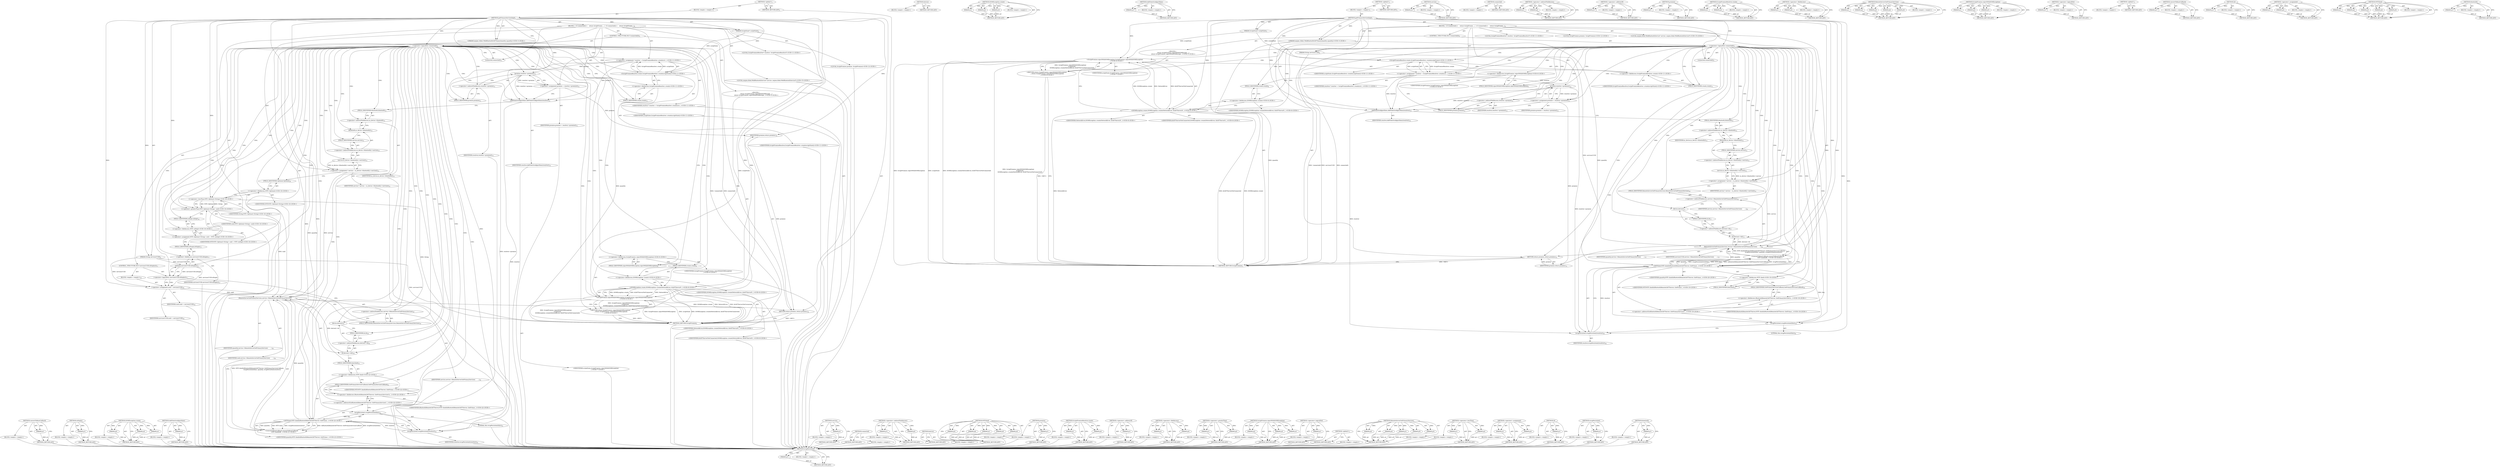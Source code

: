 digraph "bluetooth" {
vulnerable_216 [label=<(METHOD,convertToBaseCallback)>];
vulnerable_217 [label=<(PARAM,p1)>];
vulnerable_218 [label=<(BLOCK,&lt;empty&gt;,&lt;empty&gt;)>];
vulnerable_219 [label=<(METHOD_RETURN,ANY)>];
vulnerable_197 [label=<(METHOD,isEmpty)>];
vulnerable_198 [label=<(PARAM,p1)>];
vulnerable_199 [label=<(BLOCK,&lt;empty&gt;,&lt;empty&gt;)>];
vulnerable_200 [label=<(METHOD_RETURN,ANY)>];
vulnerable_150 [label=<(METHOD,DOMException.create)>];
vulnerable_151 [label=<(PARAM,p1)>];
vulnerable_152 [label=<(PARAM,p2)>];
vulnerable_153 [label=<(PARAM,p3)>];
vulnerable_154 [label=<(BLOCK,&lt;empty&gt;,&lt;empty&gt;)>];
vulnerable_155 [label=<(METHOD_RETURN,ANY)>];
vulnerable_175 [label=<(METHOD,AddToActiveAlgorithms)>];
vulnerable_176 [label=<(PARAM,p1)>];
vulnerable_177 [label=<(BLOCK,&lt;empty&gt;,&lt;empty&gt;)>];
vulnerable_178 [label=<(METHOD_RETURN,ANY)>];
vulnerable_6 [label=<(METHOD,&lt;global&gt;)<SUB>1</SUB>>];
vulnerable_7 [label=<(BLOCK,&lt;empty&gt;,&lt;empty&gt;)<SUB>1</SUB>>];
vulnerable_8 [label=<(METHOD,getPrimaryServicesImpl)<SUB>1</SUB>>];
vulnerable_9 [label=<(PARAM,ScriptState* scriptState)<SUB>2</SUB>>];
vulnerable_10 [label="<(PARAM,mojom::blink::WebBluetoothGATTQueryQuantity quantity)<SUB>3</SUB>>"];
vulnerable_11 [label=<(PARAM,String servicesUUID)<SUB>4</SUB>>];
vulnerable_12 [label=<(BLOCK,{
  if (!connected()) {
    return ScriptPromis...,{
  if (!connected()) {
    return ScriptPromis...)<SUB>4</SUB>>];
vulnerable_13 [label=<(CONTROL_STRUCTURE,IF,if (!connected()))<SUB>5</SUB>>];
vulnerable_14 [label=<(&lt;operator&gt;.logicalNot,!connected())<SUB>5</SUB>>];
vulnerable_15 [label=<(connected,connected())<SUB>5</SUB>>];
vulnerable_16 [label="<(BLOCK,{
    return ScriptPromise::rejectWithDOMExcept...,{
    return ScriptPromise::rejectWithDOMExcept...)<SUB>5</SUB>>"];
vulnerable_17 [label="<(RETURN,return ScriptPromise::rejectWithDOMException(
 ...,return ScriptPromise::rejectWithDOMException(
 ...)<SUB>6</SUB>>"];
vulnerable_18 [label="<(ScriptPromise.rejectWithDOMException,ScriptPromise::rejectWithDOMException(
        ...)<SUB>6</SUB>>"];
vulnerable_19 [label="<(&lt;operator&gt;.fieldAccess,ScriptPromise::rejectWithDOMException)<SUB>6</SUB>>"];
vulnerable_20 [label="<(IDENTIFIER,ScriptPromise,ScriptPromise::rejectWithDOMException(
        ...)<SUB>6</SUB>>"];
vulnerable_21 [label=<(FIELD_IDENTIFIER,rejectWithDOMException,rejectWithDOMException)<SUB>6</SUB>>];
vulnerable_22 [label="<(IDENTIFIER,scriptState,ScriptPromise::rejectWithDOMException(
        ...)<SUB>7</SUB>>"];
vulnerable_23 [label="<(DOMException.create,DOMException::create(NetworkError, kGATTServerN...)<SUB>8</SUB>>"];
vulnerable_24 [label="<(&lt;operator&gt;.fieldAccess,DOMException::create)<SUB>8</SUB>>"];
vulnerable_25 [label="<(IDENTIFIER,DOMException,DOMException::create(NetworkError, kGATTServerN...)<SUB>8</SUB>>"];
vulnerable_26 [label=<(FIELD_IDENTIFIER,create,create)<SUB>8</SUB>>];
vulnerable_27 [label="<(IDENTIFIER,NetworkError,DOMException::create(NetworkError, kGATTServerN...)<SUB>8</SUB>>"];
vulnerable_28 [label="<(IDENTIFIER,kGATTServerNotConnected,DOMException::create(NetworkError, kGATTServerN...)<SUB>8</SUB>>"];
vulnerable_29 [label="<(LOCAL,ScriptPromiseResolver* resolver: ScriptPromiseResolver*)<SUB>11</SUB>>"];
vulnerable_30 [label="<(&lt;operator&gt;.assignment,* resolver = ScriptPromiseResolver::create(scri...)<SUB>11</SUB>>"];
vulnerable_31 [label="<(IDENTIFIER,resolver,* resolver = ScriptPromiseResolver::create(scri...)<SUB>11</SUB>>"];
vulnerable_32 [label="<(ScriptPromiseResolver.create,ScriptPromiseResolver::create(scriptState))<SUB>11</SUB>>"];
vulnerable_33 [label="<(&lt;operator&gt;.fieldAccess,ScriptPromiseResolver::create)<SUB>11</SUB>>"];
vulnerable_34 [label="<(IDENTIFIER,ScriptPromiseResolver,ScriptPromiseResolver::create(scriptState))<SUB>11</SUB>>"];
vulnerable_35 [label=<(FIELD_IDENTIFIER,create,create)<SUB>11</SUB>>];
vulnerable_36 [label="<(IDENTIFIER,scriptState,ScriptPromiseResolver::create(scriptState))<SUB>11</SUB>>"];
vulnerable_37 [label="<(LOCAL,ScriptPromise promise: ScriptPromise)<SUB>12</SUB>>"];
vulnerable_38 [label=<(&lt;operator&gt;.assignment,promise = resolver-&gt;promise())<SUB>12</SUB>>];
vulnerable_39 [label=<(IDENTIFIER,promise,promise = resolver-&gt;promise())<SUB>12</SUB>>];
vulnerable_40 [label=<(promise,resolver-&gt;promise())<SUB>12</SUB>>];
vulnerable_41 [label=<(&lt;operator&gt;.indirectFieldAccess,resolver-&gt;promise)<SUB>12</SUB>>];
vulnerable_42 [label=<(IDENTIFIER,resolver,resolver-&gt;promise())<SUB>12</SUB>>];
vulnerable_43 [label=<(FIELD_IDENTIFIER,promise,promise)<SUB>12</SUB>>];
vulnerable_44 [label=<(AddToActiveAlgorithms,AddToActiveAlgorithms(resolver))<SUB>13</SUB>>];
vulnerable_45 [label=<(IDENTIFIER,resolver,AddToActiveAlgorithms(resolver))<SUB>13</SUB>>];
vulnerable_46 [label="<(LOCAL,mojom.blink.WebBluetoothService* service: mojom.blink.WebBluetoothService*)<SUB>15</SUB>>"];
vulnerable_47 [label=<(&lt;operator&gt;.assignment,* service = m_device-&gt;bluetooth()-&gt;service())<SUB>15</SUB>>];
vulnerable_48 [label=<(IDENTIFIER,service,* service = m_device-&gt;bluetooth()-&gt;service())<SUB>15</SUB>>];
vulnerable_49 [label=<(service,m_device-&gt;bluetooth()-&gt;service())<SUB>15</SUB>>];
vulnerable_50 [label=<(&lt;operator&gt;.indirectFieldAccess,m_device-&gt;bluetooth()-&gt;service)<SUB>15</SUB>>];
vulnerable_51 [label=<(bluetooth,m_device-&gt;bluetooth())<SUB>15</SUB>>];
vulnerable_52 [label=<(&lt;operator&gt;.indirectFieldAccess,m_device-&gt;bluetooth)<SUB>15</SUB>>];
vulnerable_53 [label=<(IDENTIFIER,m_device,m_device-&gt;bluetooth())<SUB>15</SUB>>];
vulnerable_54 [label=<(FIELD_IDENTIFIER,bluetooth,bluetooth)<SUB>15</SUB>>];
vulnerable_55 [label=<(FIELD_IDENTIFIER,service,service)<SUB>15</SUB>>];
vulnerable_56 [label="<(&lt;operator&gt;.assignment,WTF::Optional&lt;String&gt; uuid = WTF::nullopt)<SUB>16</SUB>>"];
vulnerable_57 [label="<(&lt;operator&gt;.greaterThan,WTF::Optional&lt;String&gt; uuid)<SUB>16</SUB>>"];
vulnerable_58 [label="<(&lt;operator&gt;.lessThan,WTF::Optional&lt;String)<SUB>16</SUB>>"];
vulnerable_59 [label="<(&lt;operator&gt;.fieldAccess,WTF::Optional)<SUB>16</SUB>>"];
vulnerable_60 [label="<(IDENTIFIER,WTF,WTF::Optional&lt;String)<SUB>16</SUB>>"];
vulnerable_61 [label=<(FIELD_IDENTIFIER,Optional,Optional)<SUB>16</SUB>>];
vulnerable_62 [label="<(IDENTIFIER,String,WTF::Optional&lt;String)<SUB>16</SUB>>"];
vulnerable_63 [label="<(IDENTIFIER,uuid,WTF::Optional&lt;String&gt; uuid)<SUB>16</SUB>>"];
vulnerable_64 [label="<(&lt;operator&gt;.fieldAccess,WTF::nullopt)<SUB>16</SUB>>"];
vulnerable_65 [label="<(IDENTIFIER,WTF,WTF::Optional&lt;String&gt; uuid = WTF::nullopt)<SUB>16</SUB>>"];
vulnerable_66 [label=<(FIELD_IDENTIFIER,nullopt,nullopt)<SUB>16</SUB>>];
vulnerable_67 [label=<(CONTROL_STRUCTURE,IF,if (!servicesUUID.isEmpty()))<SUB>17</SUB>>];
vulnerable_68 [label=<(&lt;operator&gt;.logicalNot,!servicesUUID.isEmpty())<SUB>17</SUB>>];
vulnerable_69 [label=<(isEmpty,servicesUUID.isEmpty())<SUB>17</SUB>>];
vulnerable_70 [label=<(&lt;operator&gt;.fieldAccess,servicesUUID.isEmpty)<SUB>17</SUB>>];
vulnerable_71 [label=<(IDENTIFIER,servicesUUID,servicesUUID.isEmpty())<SUB>17</SUB>>];
vulnerable_72 [label=<(FIELD_IDENTIFIER,isEmpty,isEmpty)<SUB>17</SUB>>];
vulnerable_73 [label=<(BLOCK,&lt;empty&gt;,&lt;empty&gt;)<SUB>18</SUB>>];
vulnerable_74 [label=<(&lt;operator&gt;.assignment,uuid = servicesUUID)<SUB>18</SUB>>];
vulnerable_75 [label=<(IDENTIFIER,uuid,uuid = servicesUUID)<SUB>18</SUB>>];
vulnerable_76 [label=<(IDENTIFIER,servicesUUID,uuid = servicesUUID)<SUB>18</SUB>>];
vulnerable_77 [label=<(RemoteServerGetPrimaryServices,service-&gt;RemoteServerGetPrimaryServices(
      ...)<SUB>19</SUB>>];
vulnerable_78 [label=<(&lt;operator&gt;.indirectFieldAccess,service-&gt;RemoteServerGetPrimaryServices)<SUB>19</SUB>>];
vulnerable_79 [label=<(IDENTIFIER,service,service-&gt;RemoteServerGetPrimaryServices(
      ...)<SUB>19</SUB>>];
vulnerable_80 [label=<(FIELD_IDENTIFIER,RemoteServerGetPrimaryServices,RemoteServerGetPrimaryServices)<SUB>19</SUB>>];
vulnerable_81 [label=<(id,device()-&gt;id())<SUB>20</SUB>>];
vulnerable_82 [label=<(&lt;operator&gt;.indirectFieldAccess,device()-&gt;id)<SUB>20</SUB>>];
vulnerable_83 [label=<(device,device())<SUB>20</SUB>>];
vulnerable_84 [label=<(FIELD_IDENTIFIER,id,id)<SUB>20</SUB>>];
vulnerable_85 [label=<(IDENTIFIER,quantity,service-&gt;RemoteServerGetPrimaryServices(
      ...)<SUB>20</SUB>>];
vulnerable_86 [label=<(IDENTIFIER,uuid,service-&gt;RemoteServerGetPrimaryServices(
      ...)<SUB>20</SUB>>];
vulnerable_87 [label="<(convertToBaseCallback,convertToBaseCallback(
           WTF::bind(&amp;Bl...)<SUB>21</SUB>>"];
vulnerable_88 [label="<(WTF.bind,WTF::bind(&amp;BluetoothRemoteGATTServer::GetPrimar...)<SUB>22</SUB>>"];
vulnerable_89 [label="<(&lt;operator&gt;.fieldAccess,WTF::bind)<SUB>22</SUB>>"];
vulnerable_90 [label="<(IDENTIFIER,WTF,WTF::bind(&amp;BluetoothRemoteGATTServer::GetPrimar...)<SUB>22</SUB>>"];
vulnerable_91 [label=<(FIELD_IDENTIFIER,bind,bind)<SUB>22</SUB>>];
vulnerable_92 [label="<(&lt;operator&gt;.addressOf,&amp;BluetoothRemoteGATTServer::GetPrimaryServicesC...)<SUB>22</SUB>>"];
vulnerable_93 [label="<(&lt;operator&gt;.fieldAccess,BluetoothRemoteGATTServer::GetPrimaryServicesCa...)<SUB>22</SUB>>"];
vulnerable_94 [label="<(IDENTIFIER,BluetoothRemoteGATTServer,WTF::bind(&amp;BluetoothRemoteGATTServer::GetPrimar...)<SUB>22</SUB>>"];
vulnerable_95 [label=<(FIELD_IDENTIFIER,GetPrimaryServicesCallback,GetPrimaryServicesCallback)<SUB>22</SUB>>];
vulnerable_96 [label=<(wrapPersistent,wrapPersistent(this))<SUB>23</SUB>>];
vulnerable_97 [label=<(LITERAL,this,wrapPersistent(this))<SUB>23</SUB>>];
vulnerable_98 [label="<(IDENTIFIER,quantity,WTF::bind(&amp;BluetoothRemoteGATTServer::GetPrimar...)<SUB>23</SUB>>"];
vulnerable_99 [label=<(wrapPersistent,wrapPersistent(resolver))<SUB>23</SUB>>];
vulnerable_100 [label=<(IDENTIFIER,resolver,wrapPersistent(resolver))<SUB>23</SUB>>];
vulnerable_101 [label=<(RETURN,return promise;,return promise;)<SUB>24</SUB>>];
vulnerable_102 [label=<(IDENTIFIER,promise,return promise;)<SUB>24</SUB>>];
vulnerable_103 [label=<(METHOD_RETURN,ScriptPromise)<SUB>1</SUB>>];
vulnerable_105 [label=<(METHOD_RETURN,ANY)<SUB>1</SUB>>];
vulnerable_179 [label=<(METHOD,service)>];
vulnerable_180 [label=<(PARAM,p1)>];
vulnerable_181 [label=<(BLOCK,&lt;empty&gt;,&lt;empty&gt;)>];
vulnerable_182 [label=<(METHOD_RETURN,ANY)>];
vulnerable_136 [label=<(METHOD,connected)>];
vulnerable_137 [label=<(BLOCK,&lt;empty&gt;,&lt;empty&gt;)>];
vulnerable_138 [label=<(METHOD_RETURN,ANY)>];
vulnerable_170 [label=<(METHOD,&lt;operator&gt;.indirectFieldAccess)>];
vulnerable_171 [label=<(PARAM,p1)>];
vulnerable_172 [label=<(PARAM,p2)>];
vulnerable_173 [label=<(BLOCK,&lt;empty&gt;,&lt;empty&gt;)>];
vulnerable_174 [label=<(METHOD_RETURN,ANY)>];
vulnerable_213 [label=<(METHOD,device)>];
vulnerable_214 [label=<(BLOCK,&lt;empty&gt;,&lt;empty&gt;)>];
vulnerable_215 [label=<(METHOD_RETURN,ANY)>];
vulnerable_220 [label=<(METHOD,WTF.bind)>];
vulnerable_221 [label=<(PARAM,p1)>];
vulnerable_222 [label=<(PARAM,p2)>];
vulnerable_223 [label=<(PARAM,p3)>];
vulnerable_224 [label=<(PARAM,p4)>];
vulnerable_225 [label=<(PARAM,p5)>];
vulnerable_226 [label=<(BLOCK,&lt;empty&gt;,&lt;empty&gt;)>];
vulnerable_227 [label=<(METHOD_RETURN,ANY)>];
vulnerable_166 [label=<(METHOD,promise)>];
vulnerable_167 [label=<(PARAM,p1)>];
vulnerable_168 [label=<(BLOCK,&lt;empty&gt;,&lt;empty&gt;)>];
vulnerable_169 [label=<(METHOD_RETURN,ANY)>];
vulnerable_161 [label=<(METHOD,ScriptPromiseResolver.create)>];
vulnerable_162 [label=<(PARAM,p1)>];
vulnerable_163 [label=<(PARAM,p2)>];
vulnerable_164 [label=<(BLOCK,&lt;empty&gt;,&lt;empty&gt;)>];
vulnerable_165 [label=<(METHOD_RETURN,ANY)>];
vulnerable_228 [label=<(METHOD,&lt;operator&gt;.addressOf)>];
vulnerable_229 [label=<(PARAM,p1)>];
vulnerable_230 [label=<(BLOCK,&lt;empty&gt;,&lt;empty&gt;)>];
vulnerable_231 [label=<(METHOD_RETURN,ANY)>];
vulnerable_145 [label=<(METHOD,&lt;operator&gt;.fieldAccess)>];
vulnerable_146 [label=<(PARAM,p1)>];
vulnerable_147 [label=<(PARAM,p2)>];
vulnerable_148 [label=<(BLOCK,&lt;empty&gt;,&lt;empty&gt;)>];
vulnerable_149 [label=<(METHOD_RETURN,ANY)>];
vulnerable_187 [label=<(METHOD,&lt;operator&gt;.greaterThan)>];
vulnerable_188 [label=<(PARAM,p1)>];
vulnerable_189 [label=<(PARAM,p2)>];
vulnerable_190 [label=<(BLOCK,&lt;empty&gt;,&lt;empty&gt;)>];
vulnerable_191 [label=<(METHOD_RETURN,ANY)>];
vulnerable_139 [label=<(METHOD,ScriptPromise.rejectWithDOMException)>];
vulnerable_140 [label=<(PARAM,p1)>];
vulnerable_141 [label=<(PARAM,p2)>];
vulnerable_142 [label=<(PARAM,p3)>];
vulnerable_143 [label=<(BLOCK,&lt;empty&gt;,&lt;empty&gt;)>];
vulnerable_144 [label=<(METHOD_RETURN,ANY)>];
vulnerable_132 [label=<(METHOD,&lt;operator&gt;.logicalNot)>];
vulnerable_133 [label=<(PARAM,p1)>];
vulnerable_134 [label=<(BLOCK,&lt;empty&gt;,&lt;empty&gt;)>];
vulnerable_135 [label=<(METHOD_RETURN,ANY)>];
vulnerable_126 [label=<(METHOD,&lt;global&gt;)<SUB>1</SUB>>];
vulnerable_127 [label=<(BLOCK,&lt;empty&gt;,&lt;empty&gt;)>];
vulnerable_128 [label=<(METHOD_RETURN,ANY)>];
vulnerable_201 [label=<(METHOD,RemoteServerGetPrimaryServices)>];
vulnerable_202 [label=<(PARAM,p1)>];
vulnerable_203 [label=<(PARAM,p2)>];
vulnerable_204 [label=<(PARAM,p3)>];
vulnerable_205 [label=<(PARAM,p4)>];
vulnerable_206 [label=<(PARAM,p5)>];
vulnerable_207 [label=<(BLOCK,&lt;empty&gt;,&lt;empty&gt;)>];
vulnerable_208 [label=<(METHOD_RETURN,ANY)>];
vulnerable_192 [label=<(METHOD,&lt;operator&gt;.lessThan)>];
vulnerable_193 [label=<(PARAM,p1)>];
vulnerable_194 [label=<(PARAM,p2)>];
vulnerable_195 [label=<(BLOCK,&lt;empty&gt;,&lt;empty&gt;)>];
vulnerable_196 [label=<(METHOD_RETURN,ANY)>];
vulnerable_156 [label=<(METHOD,&lt;operator&gt;.assignment)>];
vulnerable_157 [label=<(PARAM,p1)>];
vulnerable_158 [label=<(PARAM,p2)>];
vulnerable_159 [label=<(BLOCK,&lt;empty&gt;,&lt;empty&gt;)>];
vulnerable_160 [label=<(METHOD_RETURN,ANY)>];
vulnerable_209 [label=<(METHOD,id)>];
vulnerable_210 [label=<(PARAM,p1)>];
vulnerable_211 [label=<(BLOCK,&lt;empty&gt;,&lt;empty&gt;)>];
vulnerable_212 [label=<(METHOD_RETURN,ANY)>];
vulnerable_232 [label=<(METHOD,wrapPersistent)>];
vulnerable_233 [label=<(PARAM,p1)>];
vulnerable_234 [label=<(BLOCK,&lt;empty&gt;,&lt;empty&gt;)>];
vulnerable_235 [label=<(METHOD_RETURN,ANY)>];
vulnerable_183 [label=<(METHOD,bluetooth)>];
vulnerable_184 [label=<(PARAM,p1)>];
vulnerable_185 [label=<(BLOCK,&lt;empty&gt;,&lt;empty&gt;)>];
vulnerable_186 [label=<(METHOD_RETURN,ANY)>];
fixed_197 [label=<(METHOD,wrapPersistent)>];
fixed_198 [label=<(PARAM,p1)>];
fixed_199 [label=<(BLOCK,&lt;empty&gt;,&lt;empty&gt;)>];
fixed_200 [label=<(METHOD_RETURN,ANY)>];
fixed_178 [label=<(METHOD,device)>];
fixed_179 [label=<(BLOCK,&lt;empty&gt;,&lt;empty&gt;)>];
fixed_180 [label=<(METHOD_RETURN,ANY)>];
fixed_129 [label=<(METHOD,DOMException.create)>];
fixed_130 [label=<(PARAM,p1)>];
fixed_131 [label=<(PARAM,p2)>];
fixed_132 [label=<(PARAM,p3)>];
fixed_133 [label=<(BLOCK,&lt;empty&gt;,&lt;empty&gt;)>];
fixed_134 [label=<(METHOD_RETURN,ANY)>];
fixed_154 [label=<(METHOD,AddToActiveAlgorithms)>];
fixed_155 [label=<(PARAM,p1)>];
fixed_156 [label=<(BLOCK,&lt;empty&gt;,&lt;empty&gt;)>];
fixed_157 [label=<(METHOD_RETURN,ANY)>];
fixed_6 [label=<(METHOD,&lt;global&gt;)<SUB>1</SUB>>];
fixed_7 [label=<(BLOCK,&lt;empty&gt;,&lt;empty&gt;)<SUB>1</SUB>>];
fixed_8 [label=<(METHOD,getPrimaryServicesImpl)<SUB>1</SUB>>];
fixed_9 [label=<(PARAM,ScriptState* scriptState)<SUB>2</SUB>>];
fixed_10 [label="<(PARAM,mojom::blink::WebBluetoothGATTQueryQuantity quantity)<SUB>3</SUB>>"];
fixed_11 [label=<(PARAM,String servicesUUID)<SUB>4</SUB>>];
fixed_12 [label=<(BLOCK,{
  if (!connected()) {
    return ScriptPromis...,{
  if (!connected()) {
    return ScriptPromis...)<SUB>4</SUB>>];
fixed_13 [label=<(CONTROL_STRUCTURE,IF,if (!connected()))<SUB>5</SUB>>];
fixed_14 [label=<(&lt;operator&gt;.logicalNot,!connected())<SUB>5</SUB>>];
fixed_15 [label=<(connected,connected())<SUB>5</SUB>>];
fixed_16 [label="<(BLOCK,{
    return ScriptPromise::rejectWithDOMExcept...,{
    return ScriptPromise::rejectWithDOMExcept...)<SUB>5</SUB>>"];
fixed_17 [label="<(RETURN,return ScriptPromise::rejectWithDOMException(
 ...,return ScriptPromise::rejectWithDOMException(
 ...)<SUB>6</SUB>>"];
fixed_18 [label="<(ScriptPromise.rejectWithDOMException,ScriptPromise::rejectWithDOMException(
        ...)<SUB>6</SUB>>"];
fixed_19 [label="<(&lt;operator&gt;.fieldAccess,ScriptPromise::rejectWithDOMException)<SUB>6</SUB>>"];
fixed_20 [label="<(IDENTIFIER,ScriptPromise,ScriptPromise::rejectWithDOMException(
        ...)<SUB>6</SUB>>"];
fixed_21 [label=<(FIELD_IDENTIFIER,rejectWithDOMException,rejectWithDOMException)<SUB>6</SUB>>];
fixed_22 [label="<(IDENTIFIER,scriptState,ScriptPromise::rejectWithDOMException(
        ...)<SUB>7</SUB>>"];
fixed_23 [label="<(DOMException.create,DOMException::create(NetworkError, kGATTServerN...)<SUB>8</SUB>>"];
fixed_24 [label="<(&lt;operator&gt;.fieldAccess,DOMException::create)<SUB>8</SUB>>"];
fixed_25 [label="<(IDENTIFIER,DOMException,DOMException::create(NetworkError, kGATTServerN...)<SUB>8</SUB>>"];
fixed_26 [label=<(FIELD_IDENTIFIER,create,create)<SUB>8</SUB>>];
fixed_27 [label="<(IDENTIFIER,NetworkError,DOMException::create(NetworkError, kGATTServerN...)<SUB>8</SUB>>"];
fixed_28 [label="<(IDENTIFIER,kGATTServerNotConnected,DOMException::create(NetworkError, kGATTServerN...)<SUB>8</SUB>>"];
fixed_29 [label="<(LOCAL,ScriptPromiseResolver* resolver: ScriptPromiseResolver*)<SUB>11</SUB>>"];
fixed_30 [label="<(&lt;operator&gt;.assignment,* resolver = ScriptPromiseResolver::create(scri...)<SUB>11</SUB>>"];
fixed_31 [label="<(IDENTIFIER,resolver,* resolver = ScriptPromiseResolver::create(scri...)<SUB>11</SUB>>"];
fixed_32 [label="<(ScriptPromiseResolver.create,ScriptPromiseResolver::create(scriptState))<SUB>11</SUB>>"];
fixed_33 [label="<(&lt;operator&gt;.fieldAccess,ScriptPromiseResolver::create)<SUB>11</SUB>>"];
fixed_34 [label="<(IDENTIFIER,ScriptPromiseResolver,ScriptPromiseResolver::create(scriptState))<SUB>11</SUB>>"];
fixed_35 [label=<(FIELD_IDENTIFIER,create,create)<SUB>11</SUB>>];
fixed_36 [label="<(IDENTIFIER,scriptState,ScriptPromiseResolver::create(scriptState))<SUB>11</SUB>>"];
fixed_37 [label="<(LOCAL,ScriptPromise promise: ScriptPromise)<SUB>12</SUB>>"];
fixed_38 [label=<(&lt;operator&gt;.assignment,promise = resolver-&gt;promise())<SUB>12</SUB>>];
fixed_39 [label=<(IDENTIFIER,promise,promise = resolver-&gt;promise())<SUB>12</SUB>>];
fixed_40 [label=<(promise,resolver-&gt;promise())<SUB>12</SUB>>];
fixed_41 [label=<(&lt;operator&gt;.indirectFieldAccess,resolver-&gt;promise)<SUB>12</SUB>>];
fixed_42 [label=<(IDENTIFIER,resolver,resolver-&gt;promise())<SUB>12</SUB>>];
fixed_43 [label=<(FIELD_IDENTIFIER,promise,promise)<SUB>12</SUB>>];
fixed_44 [label=<(AddToActiveAlgorithms,AddToActiveAlgorithms(resolver))<SUB>13</SUB>>];
fixed_45 [label=<(IDENTIFIER,resolver,AddToActiveAlgorithms(resolver))<SUB>13</SUB>>];
fixed_46 [label="<(LOCAL,mojom.blink.WebBluetoothService* service: mojom.blink.WebBluetoothService*)<SUB>15</SUB>>"];
fixed_47 [label=<(&lt;operator&gt;.assignment,* service = m_device-&gt;bluetooth()-&gt;service())<SUB>15</SUB>>];
fixed_48 [label=<(IDENTIFIER,service,* service = m_device-&gt;bluetooth()-&gt;service())<SUB>15</SUB>>];
fixed_49 [label=<(service,m_device-&gt;bluetooth()-&gt;service())<SUB>15</SUB>>];
fixed_50 [label=<(&lt;operator&gt;.indirectFieldAccess,m_device-&gt;bluetooth()-&gt;service)<SUB>15</SUB>>];
fixed_51 [label=<(bluetooth,m_device-&gt;bluetooth())<SUB>15</SUB>>];
fixed_52 [label=<(&lt;operator&gt;.indirectFieldAccess,m_device-&gt;bluetooth)<SUB>15</SUB>>];
fixed_53 [label=<(IDENTIFIER,m_device,m_device-&gt;bluetooth())<SUB>15</SUB>>];
fixed_54 [label=<(FIELD_IDENTIFIER,bluetooth,bluetooth)<SUB>15</SUB>>];
fixed_55 [label=<(FIELD_IDENTIFIER,service,service)<SUB>15</SUB>>];
fixed_56 [label=<(RemoteServerGetPrimaryServices,service-&gt;RemoteServerGetPrimaryServices(
      ...)<SUB>16</SUB>>];
fixed_57 [label=<(&lt;operator&gt;.indirectFieldAccess,service-&gt;RemoteServerGetPrimaryServices)<SUB>16</SUB>>];
fixed_58 [label=<(IDENTIFIER,service,service-&gt;RemoteServerGetPrimaryServices(
      ...)<SUB>16</SUB>>];
fixed_59 [label=<(FIELD_IDENTIFIER,RemoteServerGetPrimaryServices,RemoteServerGetPrimaryServices)<SUB>16</SUB>>];
fixed_60 [label=<(id,device()-&gt;id())<SUB>17</SUB>>];
fixed_61 [label=<(&lt;operator&gt;.indirectFieldAccess,device()-&gt;id)<SUB>17</SUB>>];
fixed_62 [label=<(device,device())<SUB>17</SUB>>];
fixed_63 [label=<(FIELD_IDENTIFIER,id,id)<SUB>17</SUB>>];
fixed_64 [label=<(IDENTIFIER,quantity,service-&gt;RemoteServerGetPrimaryServices(
      ...)<SUB>17</SUB>>];
fixed_65 [label=<(IDENTIFIER,servicesUUID,service-&gt;RemoteServerGetPrimaryServices(
      ...)<SUB>17</SUB>>];
fixed_66 [label="<(convertToBaseCallback,convertToBaseCallback(
           WTF::bind(&amp;Bl...)<SUB>18</SUB>>"];
fixed_67 [label="<(WTF.bind,WTF::bind(&amp;BluetoothRemoteGATTServer::GetPrimar...)<SUB>19</SUB>>"];
fixed_68 [label="<(&lt;operator&gt;.fieldAccess,WTF::bind)<SUB>19</SUB>>"];
fixed_69 [label="<(IDENTIFIER,WTF,WTF::bind(&amp;BluetoothRemoteGATTServer::GetPrimar...)<SUB>19</SUB>>"];
fixed_70 [label=<(FIELD_IDENTIFIER,bind,bind)<SUB>19</SUB>>];
fixed_71 [label="<(&lt;operator&gt;.addressOf,&amp;BluetoothRemoteGATTServer::GetPrimaryServicesC...)<SUB>19</SUB>>"];
fixed_72 [label="<(&lt;operator&gt;.fieldAccess,BluetoothRemoteGATTServer::GetPrimaryServicesCa...)<SUB>19</SUB>>"];
fixed_73 [label="<(IDENTIFIER,BluetoothRemoteGATTServer,WTF::bind(&amp;BluetoothRemoteGATTServer::GetPrimar...)<SUB>19</SUB>>"];
fixed_74 [label=<(FIELD_IDENTIFIER,GetPrimaryServicesCallback,GetPrimaryServicesCallback)<SUB>19</SUB>>];
fixed_75 [label=<(wrapPersistent,wrapPersistent(this))<SUB>20</SUB>>];
fixed_76 [label=<(LITERAL,this,wrapPersistent(this))<SUB>20</SUB>>];
fixed_77 [label="<(IDENTIFIER,quantity,WTF::bind(&amp;BluetoothRemoteGATTServer::GetPrimar...)<SUB>20</SUB>>"];
fixed_78 [label=<(wrapPersistent,wrapPersistent(resolver))<SUB>20</SUB>>];
fixed_79 [label=<(IDENTIFIER,resolver,wrapPersistent(resolver))<SUB>20</SUB>>];
fixed_80 [label=<(RETURN,return promise;,return promise;)<SUB>21</SUB>>];
fixed_81 [label=<(IDENTIFIER,promise,return promise;)<SUB>21</SUB>>];
fixed_82 [label=<(METHOD_RETURN,ScriptPromise)<SUB>1</SUB>>];
fixed_84 [label=<(METHOD_RETURN,ANY)<SUB>1</SUB>>];
fixed_158 [label=<(METHOD,service)>];
fixed_159 [label=<(PARAM,p1)>];
fixed_160 [label=<(BLOCK,&lt;empty&gt;,&lt;empty&gt;)>];
fixed_161 [label=<(METHOD_RETURN,ANY)>];
fixed_115 [label=<(METHOD,connected)>];
fixed_116 [label=<(BLOCK,&lt;empty&gt;,&lt;empty&gt;)>];
fixed_117 [label=<(METHOD_RETURN,ANY)>];
fixed_149 [label=<(METHOD,&lt;operator&gt;.indirectFieldAccess)>];
fixed_150 [label=<(PARAM,p1)>];
fixed_151 [label=<(PARAM,p2)>];
fixed_152 [label=<(BLOCK,&lt;empty&gt;,&lt;empty&gt;)>];
fixed_153 [label=<(METHOD_RETURN,ANY)>];
fixed_193 [label=<(METHOD,&lt;operator&gt;.addressOf)>];
fixed_194 [label=<(PARAM,p1)>];
fixed_195 [label=<(BLOCK,&lt;empty&gt;,&lt;empty&gt;)>];
fixed_196 [label=<(METHOD_RETURN,ANY)>];
fixed_145 [label=<(METHOD,promise)>];
fixed_146 [label=<(PARAM,p1)>];
fixed_147 [label=<(BLOCK,&lt;empty&gt;,&lt;empty&gt;)>];
fixed_148 [label=<(METHOD_RETURN,ANY)>];
fixed_140 [label=<(METHOD,ScriptPromiseResolver.create)>];
fixed_141 [label=<(PARAM,p1)>];
fixed_142 [label=<(PARAM,p2)>];
fixed_143 [label=<(BLOCK,&lt;empty&gt;,&lt;empty&gt;)>];
fixed_144 [label=<(METHOD_RETURN,ANY)>];
fixed_124 [label=<(METHOD,&lt;operator&gt;.fieldAccess)>];
fixed_125 [label=<(PARAM,p1)>];
fixed_126 [label=<(PARAM,p2)>];
fixed_127 [label=<(BLOCK,&lt;empty&gt;,&lt;empty&gt;)>];
fixed_128 [label=<(METHOD_RETURN,ANY)>];
fixed_166 [label=<(METHOD,RemoteServerGetPrimaryServices)>];
fixed_167 [label=<(PARAM,p1)>];
fixed_168 [label=<(PARAM,p2)>];
fixed_169 [label=<(PARAM,p3)>];
fixed_170 [label=<(PARAM,p4)>];
fixed_171 [label=<(PARAM,p5)>];
fixed_172 [label=<(BLOCK,&lt;empty&gt;,&lt;empty&gt;)>];
fixed_173 [label=<(METHOD_RETURN,ANY)>];
fixed_118 [label=<(METHOD,ScriptPromise.rejectWithDOMException)>];
fixed_119 [label=<(PARAM,p1)>];
fixed_120 [label=<(PARAM,p2)>];
fixed_121 [label=<(PARAM,p3)>];
fixed_122 [label=<(BLOCK,&lt;empty&gt;,&lt;empty&gt;)>];
fixed_123 [label=<(METHOD_RETURN,ANY)>];
fixed_111 [label=<(METHOD,&lt;operator&gt;.logicalNot)>];
fixed_112 [label=<(PARAM,p1)>];
fixed_113 [label=<(BLOCK,&lt;empty&gt;,&lt;empty&gt;)>];
fixed_114 [label=<(METHOD_RETURN,ANY)>];
fixed_105 [label=<(METHOD,&lt;global&gt;)<SUB>1</SUB>>];
fixed_106 [label=<(BLOCK,&lt;empty&gt;,&lt;empty&gt;)>];
fixed_107 [label=<(METHOD_RETURN,ANY)>];
fixed_181 [label=<(METHOD,convertToBaseCallback)>];
fixed_182 [label=<(PARAM,p1)>];
fixed_183 [label=<(BLOCK,&lt;empty&gt;,&lt;empty&gt;)>];
fixed_184 [label=<(METHOD_RETURN,ANY)>];
fixed_174 [label=<(METHOD,id)>];
fixed_175 [label=<(PARAM,p1)>];
fixed_176 [label=<(BLOCK,&lt;empty&gt;,&lt;empty&gt;)>];
fixed_177 [label=<(METHOD_RETURN,ANY)>];
fixed_135 [label=<(METHOD,&lt;operator&gt;.assignment)>];
fixed_136 [label=<(PARAM,p1)>];
fixed_137 [label=<(PARAM,p2)>];
fixed_138 [label=<(BLOCK,&lt;empty&gt;,&lt;empty&gt;)>];
fixed_139 [label=<(METHOD_RETURN,ANY)>];
fixed_185 [label=<(METHOD,WTF.bind)>];
fixed_186 [label=<(PARAM,p1)>];
fixed_187 [label=<(PARAM,p2)>];
fixed_188 [label=<(PARAM,p3)>];
fixed_189 [label=<(PARAM,p4)>];
fixed_190 [label=<(PARAM,p5)>];
fixed_191 [label=<(BLOCK,&lt;empty&gt;,&lt;empty&gt;)>];
fixed_192 [label=<(METHOD_RETURN,ANY)>];
fixed_162 [label=<(METHOD,bluetooth)>];
fixed_163 [label=<(PARAM,p1)>];
fixed_164 [label=<(BLOCK,&lt;empty&gt;,&lt;empty&gt;)>];
fixed_165 [label=<(METHOD_RETURN,ANY)>];
vulnerable_216 -> vulnerable_217  [key=0, label="AST: "];
vulnerable_216 -> vulnerable_217  [key=1, label="DDG: "];
vulnerable_216 -> vulnerable_218  [key=0, label="AST: "];
vulnerable_216 -> vulnerable_219  [key=0, label="AST: "];
vulnerable_216 -> vulnerable_219  [key=1, label="CFG: "];
vulnerable_217 -> vulnerable_219  [key=0, label="DDG: p1"];
vulnerable_218 -> fixed_197  [key=0];
vulnerable_219 -> fixed_197  [key=0];
vulnerable_197 -> vulnerable_198  [key=0, label="AST: "];
vulnerable_197 -> vulnerable_198  [key=1, label="DDG: "];
vulnerable_197 -> vulnerable_199  [key=0, label="AST: "];
vulnerable_197 -> vulnerable_200  [key=0, label="AST: "];
vulnerable_197 -> vulnerable_200  [key=1, label="CFG: "];
vulnerable_198 -> vulnerable_200  [key=0, label="DDG: p1"];
vulnerable_199 -> fixed_197  [key=0];
vulnerable_200 -> fixed_197  [key=0];
vulnerable_150 -> vulnerable_151  [key=0, label="AST: "];
vulnerable_150 -> vulnerable_151  [key=1, label="DDG: "];
vulnerable_150 -> vulnerable_154  [key=0, label="AST: "];
vulnerable_150 -> vulnerable_152  [key=0, label="AST: "];
vulnerable_150 -> vulnerable_152  [key=1, label="DDG: "];
vulnerable_150 -> vulnerable_155  [key=0, label="AST: "];
vulnerable_150 -> vulnerable_155  [key=1, label="CFG: "];
vulnerable_150 -> vulnerable_153  [key=0, label="AST: "];
vulnerable_150 -> vulnerable_153  [key=1, label="DDG: "];
vulnerable_151 -> vulnerable_155  [key=0, label="DDG: p1"];
vulnerable_152 -> vulnerable_155  [key=0, label="DDG: p2"];
vulnerable_153 -> vulnerable_155  [key=0, label="DDG: p3"];
vulnerable_154 -> fixed_197  [key=0];
vulnerable_155 -> fixed_197  [key=0];
vulnerable_175 -> vulnerable_176  [key=0, label="AST: "];
vulnerable_175 -> vulnerable_176  [key=1, label="DDG: "];
vulnerable_175 -> vulnerable_177  [key=0, label="AST: "];
vulnerable_175 -> vulnerable_178  [key=0, label="AST: "];
vulnerable_175 -> vulnerable_178  [key=1, label="CFG: "];
vulnerable_176 -> vulnerable_178  [key=0, label="DDG: p1"];
vulnerable_177 -> fixed_197  [key=0];
vulnerable_178 -> fixed_197  [key=0];
vulnerable_6 -> vulnerable_7  [key=0, label="AST: "];
vulnerable_6 -> vulnerable_105  [key=0, label="AST: "];
vulnerable_6 -> vulnerable_105  [key=1, label="CFG: "];
vulnerable_7 -> vulnerable_8  [key=0, label="AST: "];
vulnerable_8 -> vulnerable_9  [key=0, label="AST: "];
vulnerable_8 -> vulnerable_9  [key=1, label="DDG: "];
vulnerable_8 -> vulnerable_10  [key=0, label="AST: "];
vulnerable_8 -> vulnerable_10  [key=1, label="DDG: "];
vulnerable_8 -> vulnerable_11  [key=0, label="AST: "];
vulnerable_8 -> vulnerable_11  [key=1, label="DDG: "];
vulnerable_8 -> vulnerable_12  [key=0, label="AST: "];
vulnerable_8 -> vulnerable_103  [key=0, label="AST: "];
vulnerable_8 -> vulnerable_15  [key=0, label="CFG: "];
vulnerable_8 -> vulnerable_44  [key=0, label="DDG: "];
vulnerable_8 -> vulnerable_77  [key=0, label="DDG: "];
vulnerable_8 -> vulnerable_102  [key=0, label="DDG: "];
vulnerable_8 -> vulnerable_14  [key=0, label="DDG: "];
vulnerable_8 -> vulnerable_32  [key=0, label="DDG: "];
vulnerable_8 -> vulnerable_57  [key=0, label="DDG: "];
vulnerable_8 -> vulnerable_74  [key=0, label="DDG: "];
vulnerable_8 -> vulnerable_58  [key=0, label="DDG: "];
vulnerable_8 -> vulnerable_88  [key=0, label="DDG: "];
vulnerable_8 -> vulnerable_18  [key=0, label="DDG: "];
vulnerable_8 -> vulnerable_96  [key=0, label="DDG: "];
vulnerable_8 -> vulnerable_99  [key=0, label="DDG: "];
vulnerable_8 -> vulnerable_23  [key=0, label="DDG: "];
vulnerable_9 -> vulnerable_32  [key=0, label="DDG: scriptState"];
vulnerable_9 -> vulnerable_18  [key=0, label="DDG: scriptState"];
vulnerable_10 -> vulnerable_103  [key=0, label="DDG: quantity"];
vulnerable_10 -> vulnerable_88  [key=0, label="DDG: quantity"];
vulnerable_11 -> vulnerable_103  [key=0, label="DDG: servicesUUID"];
vulnerable_11 -> vulnerable_74  [key=0, label="DDG: servicesUUID"];
vulnerable_11 -> vulnerable_69  [key=0, label="DDG: servicesUUID"];
vulnerable_12 -> vulnerable_13  [key=0, label="AST: "];
vulnerable_12 -> vulnerable_29  [key=0, label="AST: "];
vulnerable_12 -> vulnerable_30  [key=0, label="AST: "];
vulnerable_12 -> vulnerable_37  [key=0, label="AST: "];
vulnerable_12 -> vulnerable_38  [key=0, label="AST: "];
vulnerable_12 -> vulnerable_44  [key=0, label="AST: "];
vulnerable_12 -> vulnerable_46  [key=0, label="AST: "];
vulnerable_12 -> vulnerable_47  [key=0, label="AST: "];
vulnerable_12 -> vulnerable_56  [key=0, label="AST: "];
vulnerable_12 -> vulnerable_67  [key=0, label="AST: "];
vulnerable_12 -> vulnerable_77  [key=0, label="AST: "];
vulnerable_12 -> vulnerable_101  [key=0, label="AST: "];
vulnerable_13 -> vulnerable_14  [key=0, label="AST: "];
vulnerable_13 -> vulnerable_16  [key=0, label="AST: "];
vulnerable_14 -> vulnerable_15  [key=0, label="AST: "];
vulnerable_14 -> vulnerable_21  [key=0, label="CFG: "];
vulnerable_14 -> vulnerable_21  [key=1, label="CDG: "];
vulnerable_14 -> vulnerable_35  [key=0, label="CFG: "];
vulnerable_14 -> vulnerable_35  [key=1, label="CDG: "];
vulnerable_14 -> vulnerable_103  [key=0, label="DDG: connected()"];
vulnerable_14 -> vulnerable_103  [key=1, label="DDG: !connected()"];
vulnerable_14 -> vulnerable_17  [key=0, label="CDG: "];
vulnerable_14 -> vulnerable_47  [key=0, label="CDG: "];
vulnerable_14 -> vulnerable_30  [key=0, label="CDG: "];
vulnerable_14 -> vulnerable_32  [key=0, label="CDG: "];
vulnerable_14 -> vulnerable_68  [key=0, label="CDG: "];
vulnerable_14 -> vulnerable_49  [key=0, label="CDG: "];
vulnerable_14 -> vulnerable_26  [key=0, label="CDG: "];
vulnerable_14 -> vulnerable_96  [key=0, label="CDG: "];
vulnerable_14 -> vulnerable_77  [key=0, label="CDG: "];
vulnerable_14 -> vulnerable_64  [key=0, label="CDG: "];
vulnerable_14 -> vulnerable_51  [key=0, label="CDG: "];
vulnerable_14 -> vulnerable_57  [key=0, label="CDG: "];
vulnerable_14 -> vulnerable_89  [key=0, label="CDG: "];
vulnerable_14 -> vulnerable_19  [key=0, label="CDG: "];
vulnerable_14 -> vulnerable_66  [key=0, label="CDG: "];
vulnerable_14 -> vulnerable_52  [key=0, label="CDG: "];
vulnerable_14 -> vulnerable_99  [key=0, label="CDG: "];
vulnerable_14 -> vulnerable_81  [key=0, label="CDG: "];
vulnerable_14 -> vulnerable_84  [key=0, label="CDG: "];
vulnerable_14 -> vulnerable_38  [key=0, label="CDG: "];
vulnerable_14 -> vulnerable_72  [key=0, label="CDG: "];
vulnerable_14 -> vulnerable_56  [key=0, label="CDG: "];
vulnerable_14 -> vulnerable_69  [key=0, label="CDG: "];
vulnerable_14 -> vulnerable_95  [key=0, label="CDG: "];
vulnerable_14 -> vulnerable_92  [key=0, label="CDG: "];
vulnerable_14 -> vulnerable_40  [key=0, label="CDG: "];
vulnerable_14 -> vulnerable_18  [key=0, label="CDG: "];
vulnerable_14 -> vulnerable_50  [key=0, label="CDG: "];
vulnerable_14 -> vulnerable_59  [key=0, label="CDG: "];
vulnerable_14 -> vulnerable_87  [key=0, label="CDG: "];
vulnerable_14 -> vulnerable_91  [key=0, label="CDG: "];
vulnerable_14 -> vulnerable_44  [key=0, label="CDG: "];
vulnerable_14 -> vulnerable_82  [key=0, label="CDG: "];
vulnerable_14 -> vulnerable_93  [key=0, label="CDG: "];
vulnerable_14 -> vulnerable_101  [key=0, label="CDG: "];
vulnerable_14 -> vulnerable_54  [key=0, label="CDG: "];
vulnerable_14 -> vulnerable_43  [key=0, label="CDG: "];
vulnerable_14 -> vulnerable_24  [key=0, label="CDG: "];
vulnerable_14 -> vulnerable_80  [key=0, label="CDG: "];
vulnerable_14 -> vulnerable_58  [key=0, label="CDG: "];
vulnerable_14 -> vulnerable_33  [key=0, label="CDG: "];
vulnerable_14 -> vulnerable_61  [key=0, label="CDG: "];
vulnerable_14 -> vulnerable_23  [key=0, label="CDG: "];
vulnerable_14 -> vulnerable_83  [key=0, label="CDG: "];
vulnerable_14 -> vulnerable_88  [key=0, label="CDG: "];
vulnerable_14 -> vulnerable_41  [key=0, label="CDG: "];
vulnerable_14 -> vulnerable_70  [key=0, label="CDG: "];
vulnerable_14 -> vulnerable_55  [key=0, label="CDG: "];
vulnerable_14 -> vulnerable_78  [key=0, label="CDG: "];
vulnerable_15 -> vulnerable_14  [key=0, label="CFG: "];
vulnerable_16 -> vulnerable_17  [key=0, label="AST: "];
vulnerable_17 -> vulnerable_18  [key=0, label="AST: "];
vulnerable_17 -> vulnerable_103  [key=0, label="CFG: "];
vulnerable_17 -> vulnerable_103  [key=1, label="DDG: &lt;RET&gt;"];
vulnerable_18 -> vulnerable_19  [key=0, label="AST: "];
vulnerable_18 -> vulnerable_22  [key=0, label="AST: "];
vulnerable_18 -> vulnerable_23  [key=0, label="AST: "];
vulnerable_18 -> vulnerable_17  [key=0, label="CFG: "];
vulnerable_18 -> vulnerable_17  [key=1, label="DDG: ScriptPromise::rejectWithDOMException(
        scriptState,
        DOMException::create(NetworkError, kGATTServerNotConnected))"];
vulnerable_18 -> vulnerable_103  [key=0, label="DDG: ScriptPromise::rejectWithDOMException"];
vulnerable_18 -> vulnerable_103  [key=1, label="DDG: scriptState"];
vulnerable_18 -> vulnerable_103  [key=2, label="DDG: DOMException::create(NetworkError, kGATTServerNotConnected)"];
vulnerable_18 -> vulnerable_103  [key=3, label="DDG: ScriptPromise::rejectWithDOMException(
        scriptState,
        DOMException::create(NetworkError, kGATTServerNotConnected))"];
vulnerable_19 -> vulnerable_20  [key=0, label="AST: "];
vulnerable_19 -> vulnerable_21  [key=0, label="AST: "];
vulnerable_19 -> vulnerable_26  [key=0, label="CFG: "];
vulnerable_20 -> fixed_197  [key=0];
vulnerable_21 -> vulnerable_19  [key=0, label="CFG: "];
vulnerable_22 -> fixed_197  [key=0];
vulnerable_23 -> vulnerable_24  [key=0, label="AST: "];
vulnerable_23 -> vulnerable_27  [key=0, label="AST: "];
vulnerable_23 -> vulnerable_28  [key=0, label="AST: "];
vulnerable_23 -> vulnerable_18  [key=0, label="CFG: "];
vulnerable_23 -> vulnerable_18  [key=1, label="DDG: DOMException::create"];
vulnerable_23 -> vulnerable_18  [key=2, label="DDG: NetworkError"];
vulnerable_23 -> vulnerable_18  [key=3, label="DDG: kGATTServerNotConnected"];
vulnerable_23 -> vulnerable_103  [key=0, label="DDG: DOMException::create"];
vulnerable_23 -> vulnerable_103  [key=1, label="DDG: NetworkError"];
vulnerable_23 -> vulnerable_103  [key=2, label="DDG: kGATTServerNotConnected"];
vulnerable_24 -> vulnerable_25  [key=0, label="AST: "];
vulnerable_24 -> vulnerable_26  [key=0, label="AST: "];
vulnerable_24 -> vulnerable_23  [key=0, label="CFG: "];
vulnerable_25 -> fixed_197  [key=0];
vulnerable_26 -> vulnerable_24  [key=0, label="CFG: "];
vulnerable_27 -> fixed_197  [key=0];
vulnerable_28 -> fixed_197  [key=0];
vulnerable_29 -> fixed_197  [key=0];
vulnerable_30 -> vulnerable_31  [key=0, label="AST: "];
vulnerable_30 -> vulnerable_32  [key=0, label="AST: "];
vulnerable_30 -> vulnerable_43  [key=0, label="CFG: "];
vulnerable_30 -> vulnerable_44  [key=0, label="DDG: resolver"];
vulnerable_30 -> vulnerable_40  [key=0, label="DDG: resolver"];
vulnerable_31 -> fixed_197  [key=0];
vulnerable_32 -> vulnerable_33  [key=0, label="AST: "];
vulnerable_32 -> vulnerable_36  [key=0, label="AST: "];
vulnerable_32 -> vulnerable_30  [key=0, label="CFG: "];
vulnerable_32 -> vulnerable_30  [key=1, label="DDG: ScriptPromiseResolver::create"];
vulnerable_32 -> vulnerable_30  [key=2, label="DDG: scriptState"];
vulnerable_33 -> vulnerable_34  [key=0, label="AST: "];
vulnerable_33 -> vulnerable_35  [key=0, label="AST: "];
vulnerable_33 -> vulnerable_32  [key=0, label="CFG: "];
vulnerable_34 -> fixed_197  [key=0];
vulnerable_35 -> vulnerable_33  [key=0, label="CFG: "];
vulnerable_36 -> fixed_197  [key=0];
vulnerable_37 -> fixed_197  [key=0];
vulnerable_38 -> vulnerable_39  [key=0, label="AST: "];
vulnerable_38 -> vulnerable_40  [key=0, label="AST: "];
vulnerable_38 -> vulnerable_44  [key=0, label="CFG: "];
vulnerable_38 -> vulnerable_102  [key=0, label="DDG: promise"];
vulnerable_39 -> fixed_197  [key=0];
vulnerable_40 -> vulnerable_41  [key=0, label="AST: "];
vulnerable_40 -> vulnerable_38  [key=0, label="CFG: "];
vulnerable_40 -> vulnerable_38  [key=1, label="DDG: resolver-&gt;promise"];
vulnerable_40 -> vulnerable_44  [key=0, label="DDG: resolver-&gt;promise"];
vulnerable_40 -> vulnerable_99  [key=0, label="DDG: resolver-&gt;promise"];
vulnerable_41 -> vulnerable_42  [key=0, label="AST: "];
vulnerable_41 -> vulnerable_43  [key=0, label="AST: "];
vulnerable_41 -> vulnerable_40  [key=0, label="CFG: "];
vulnerable_42 -> fixed_197  [key=0];
vulnerable_43 -> vulnerable_41  [key=0, label="CFG: "];
vulnerable_44 -> vulnerable_45  [key=0, label="AST: "];
vulnerable_44 -> vulnerable_54  [key=0, label="CFG: "];
vulnerable_44 -> vulnerable_99  [key=0, label="DDG: resolver"];
vulnerable_45 -> fixed_197  [key=0];
vulnerable_46 -> fixed_197  [key=0];
vulnerable_47 -> vulnerable_48  [key=0, label="AST: "];
vulnerable_47 -> vulnerable_49  [key=0, label="AST: "];
vulnerable_47 -> vulnerable_61  [key=0, label="CFG: "];
vulnerable_47 -> vulnerable_77  [key=0, label="DDG: service"];
vulnerable_48 -> fixed_197  [key=0];
vulnerable_49 -> vulnerable_50  [key=0, label="AST: "];
vulnerable_49 -> vulnerable_47  [key=0, label="CFG: "];
vulnerable_49 -> vulnerable_47  [key=1, label="DDG: m_device-&gt;bluetooth()-&gt;service"];
vulnerable_50 -> vulnerable_51  [key=0, label="AST: "];
vulnerable_50 -> vulnerable_55  [key=0, label="AST: "];
vulnerable_50 -> vulnerable_49  [key=0, label="CFG: "];
vulnerable_51 -> vulnerable_52  [key=0, label="AST: "];
vulnerable_51 -> vulnerable_55  [key=0, label="CFG: "];
vulnerable_52 -> vulnerable_53  [key=0, label="AST: "];
vulnerable_52 -> vulnerable_54  [key=0, label="AST: "];
vulnerable_52 -> vulnerable_51  [key=0, label="CFG: "];
vulnerable_53 -> fixed_197  [key=0];
vulnerable_54 -> vulnerable_52  [key=0, label="CFG: "];
vulnerable_55 -> vulnerable_50  [key=0, label="CFG: "];
vulnerable_56 -> vulnerable_57  [key=0, label="AST: "];
vulnerable_56 -> vulnerable_64  [key=0, label="AST: "];
vulnerable_56 -> vulnerable_72  [key=0, label="CFG: "];
vulnerable_57 -> vulnerable_58  [key=0, label="AST: "];
vulnerable_57 -> vulnerable_63  [key=0, label="AST: "];
vulnerable_57 -> vulnerable_66  [key=0, label="CFG: "];
vulnerable_57 -> vulnerable_77  [key=0, label="DDG: uuid"];
vulnerable_58 -> vulnerable_59  [key=0, label="AST: "];
vulnerable_58 -> vulnerable_62  [key=0, label="AST: "];
vulnerable_58 -> vulnerable_57  [key=0, label="CFG: "];
vulnerable_58 -> vulnerable_57  [key=1, label="DDG: WTF::Optional"];
vulnerable_58 -> vulnerable_57  [key=2, label="DDG: String"];
vulnerable_58 -> vulnerable_103  [key=0, label="DDG: String"];
vulnerable_59 -> vulnerable_60  [key=0, label="AST: "];
vulnerable_59 -> vulnerable_61  [key=0, label="AST: "];
vulnerable_59 -> vulnerable_58  [key=0, label="CFG: "];
vulnerable_60 -> fixed_197  [key=0];
vulnerable_61 -> vulnerable_59  [key=0, label="CFG: "];
vulnerable_62 -> fixed_197  [key=0];
vulnerable_63 -> fixed_197  [key=0];
vulnerable_64 -> vulnerable_65  [key=0, label="AST: "];
vulnerable_64 -> vulnerable_66  [key=0, label="AST: "];
vulnerable_64 -> vulnerable_56  [key=0, label="CFG: "];
vulnerable_65 -> fixed_197  [key=0];
vulnerable_66 -> vulnerable_64  [key=0, label="CFG: "];
vulnerable_67 -> vulnerable_68  [key=0, label="AST: "];
vulnerable_67 -> vulnerable_73  [key=0, label="AST: "];
vulnerable_68 -> vulnerable_69  [key=0, label="AST: "];
vulnerable_68 -> vulnerable_74  [key=0, label="CFG: "];
vulnerable_68 -> vulnerable_74  [key=1, label="CDG: "];
vulnerable_68 -> vulnerable_80  [key=0, label="CFG: "];
vulnerable_69 -> vulnerable_70  [key=0, label="AST: "];
vulnerable_69 -> vulnerable_68  [key=0, label="CFG: "];
vulnerable_69 -> vulnerable_68  [key=1, label="DDG: servicesUUID.isEmpty"];
vulnerable_69 -> vulnerable_74  [key=0, label="DDG: servicesUUID.isEmpty"];
vulnerable_70 -> vulnerable_71  [key=0, label="AST: "];
vulnerable_70 -> vulnerable_72  [key=0, label="AST: "];
vulnerable_70 -> vulnerable_69  [key=0, label="CFG: "];
vulnerable_71 -> fixed_197  [key=0];
vulnerable_72 -> vulnerable_70  [key=0, label="CFG: "];
vulnerable_73 -> vulnerable_74  [key=0, label="AST: "];
vulnerable_74 -> vulnerable_75  [key=0, label="AST: "];
vulnerable_74 -> vulnerable_76  [key=0, label="AST: "];
vulnerable_74 -> vulnerable_80  [key=0, label="CFG: "];
vulnerable_74 -> vulnerable_77  [key=0, label="DDG: uuid"];
vulnerable_75 -> fixed_197  [key=0];
vulnerable_76 -> fixed_197  [key=0];
vulnerable_77 -> vulnerable_78  [key=0, label="AST: "];
vulnerable_77 -> vulnerable_81  [key=0, label="AST: "];
vulnerable_77 -> vulnerable_85  [key=0, label="AST: "];
vulnerable_77 -> vulnerable_86  [key=0, label="AST: "];
vulnerable_77 -> vulnerable_87  [key=0, label="AST: "];
vulnerable_77 -> vulnerable_101  [key=0, label="CFG: "];
vulnerable_78 -> vulnerable_79  [key=0, label="AST: "];
vulnerable_78 -> vulnerable_80  [key=0, label="AST: "];
vulnerable_78 -> vulnerable_83  [key=0, label="CFG: "];
vulnerable_79 -> fixed_197  [key=0];
vulnerable_80 -> vulnerable_78  [key=0, label="CFG: "];
vulnerable_81 -> vulnerable_82  [key=0, label="AST: "];
vulnerable_81 -> vulnerable_91  [key=0, label="CFG: "];
vulnerable_81 -> vulnerable_77  [key=0, label="DDG: device()-&gt;id"];
vulnerable_82 -> vulnerable_83  [key=0, label="AST: "];
vulnerable_82 -> vulnerable_84  [key=0, label="AST: "];
vulnerable_82 -> vulnerable_81  [key=0, label="CFG: "];
vulnerable_83 -> vulnerable_84  [key=0, label="CFG: "];
vulnerable_84 -> vulnerable_82  [key=0, label="CFG: "];
vulnerable_85 -> fixed_197  [key=0];
vulnerable_86 -> fixed_197  [key=0];
vulnerable_87 -> vulnerable_88  [key=0, label="AST: "];
vulnerable_87 -> vulnerable_77  [key=0, label="CFG: "];
vulnerable_87 -> vulnerable_77  [key=1, label="DDG: WTF::bind(&amp;BluetoothRemoteGATTServer::GetPrimaryServicesCallback,
                     wrapPersistent(this), quantity, wrapPersistent(resolver))"];
vulnerable_88 -> vulnerable_89  [key=0, label="AST: "];
vulnerable_88 -> vulnerable_92  [key=0, label="AST: "];
vulnerable_88 -> vulnerable_96  [key=0, label="AST: "];
vulnerable_88 -> vulnerable_98  [key=0, label="AST: "];
vulnerable_88 -> vulnerable_99  [key=0, label="AST: "];
vulnerable_88 -> vulnerable_87  [key=0, label="CFG: "];
vulnerable_88 -> vulnerable_87  [key=1, label="DDG: &amp;BluetoothRemoteGATTServer::GetPrimaryServicesCallback"];
vulnerable_88 -> vulnerable_87  [key=2, label="DDG: wrapPersistent(this)"];
vulnerable_88 -> vulnerable_87  [key=3, label="DDG: quantity"];
vulnerable_88 -> vulnerable_87  [key=4, label="DDG: wrapPersistent(resolver)"];
vulnerable_88 -> vulnerable_87  [key=5, label="DDG: WTF::bind"];
vulnerable_88 -> vulnerable_77  [key=0, label="DDG: quantity"];
vulnerable_89 -> vulnerable_90  [key=0, label="AST: "];
vulnerable_89 -> vulnerable_91  [key=0, label="AST: "];
vulnerable_89 -> vulnerable_95  [key=0, label="CFG: "];
vulnerable_90 -> fixed_197  [key=0];
vulnerable_91 -> vulnerable_89  [key=0, label="CFG: "];
vulnerable_92 -> vulnerable_93  [key=0, label="AST: "];
vulnerable_92 -> vulnerable_96  [key=0, label="CFG: "];
vulnerable_93 -> vulnerable_94  [key=0, label="AST: "];
vulnerable_93 -> vulnerable_95  [key=0, label="AST: "];
vulnerable_93 -> vulnerable_92  [key=0, label="CFG: "];
vulnerable_94 -> fixed_197  [key=0];
vulnerable_95 -> vulnerable_93  [key=0, label="CFG: "];
vulnerable_96 -> vulnerable_97  [key=0, label="AST: "];
vulnerable_96 -> vulnerable_99  [key=0, label="CFG: "];
vulnerable_96 -> vulnerable_88  [key=0, label="DDG: this"];
vulnerable_97 -> fixed_197  [key=0];
vulnerable_98 -> fixed_197  [key=0];
vulnerable_99 -> vulnerable_100  [key=0, label="AST: "];
vulnerable_99 -> vulnerable_88  [key=0, label="CFG: "];
vulnerable_99 -> vulnerable_88  [key=1, label="DDG: resolver"];
vulnerable_100 -> fixed_197  [key=0];
vulnerable_101 -> vulnerable_102  [key=0, label="AST: "];
vulnerable_101 -> vulnerable_103  [key=0, label="CFG: "];
vulnerable_101 -> vulnerable_103  [key=1, label="DDG: &lt;RET&gt;"];
vulnerable_102 -> vulnerable_101  [key=0, label="DDG: promise"];
vulnerable_103 -> fixed_197  [key=0];
vulnerable_105 -> fixed_197  [key=0];
vulnerable_179 -> vulnerable_180  [key=0, label="AST: "];
vulnerable_179 -> vulnerable_180  [key=1, label="DDG: "];
vulnerable_179 -> vulnerable_181  [key=0, label="AST: "];
vulnerable_179 -> vulnerable_182  [key=0, label="AST: "];
vulnerable_179 -> vulnerable_182  [key=1, label="CFG: "];
vulnerable_180 -> vulnerable_182  [key=0, label="DDG: p1"];
vulnerable_181 -> fixed_197  [key=0];
vulnerable_182 -> fixed_197  [key=0];
vulnerable_136 -> vulnerable_137  [key=0, label="AST: "];
vulnerable_136 -> vulnerable_138  [key=0, label="AST: "];
vulnerable_136 -> vulnerable_138  [key=1, label="CFG: "];
vulnerable_137 -> fixed_197  [key=0];
vulnerable_138 -> fixed_197  [key=0];
vulnerable_170 -> vulnerable_171  [key=0, label="AST: "];
vulnerable_170 -> vulnerable_171  [key=1, label="DDG: "];
vulnerable_170 -> vulnerable_173  [key=0, label="AST: "];
vulnerable_170 -> vulnerable_172  [key=0, label="AST: "];
vulnerable_170 -> vulnerable_172  [key=1, label="DDG: "];
vulnerable_170 -> vulnerable_174  [key=0, label="AST: "];
vulnerable_170 -> vulnerable_174  [key=1, label="CFG: "];
vulnerable_171 -> vulnerable_174  [key=0, label="DDG: p1"];
vulnerable_172 -> vulnerable_174  [key=0, label="DDG: p2"];
vulnerable_173 -> fixed_197  [key=0];
vulnerable_174 -> fixed_197  [key=0];
vulnerable_213 -> vulnerable_214  [key=0, label="AST: "];
vulnerable_213 -> vulnerable_215  [key=0, label="AST: "];
vulnerable_213 -> vulnerable_215  [key=1, label="CFG: "];
vulnerable_214 -> fixed_197  [key=0];
vulnerable_215 -> fixed_197  [key=0];
vulnerable_220 -> vulnerable_221  [key=0, label="AST: "];
vulnerable_220 -> vulnerable_221  [key=1, label="DDG: "];
vulnerable_220 -> vulnerable_226  [key=0, label="AST: "];
vulnerable_220 -> vulnerable_222  [key=0, label="AST: "];
vulnerable_220 -> vulnerable_222  [key=1, label="DDG: "];
vulnerable_220 -> vulnerable_227  [key=0, label="AST: "];
vulnerable_220 -> vulnerable_227  [key=1, label="CFG: "];
vulnerable_220 -> vulnerable_223  [key=0, label="AST: "];
vulnerable_220 -> vulnerable_223  [key=1, label="DDG: "];
vulnerable_220 -> vulnerable_224  [key=0, label="AST: "];
vulnerable_220 -> vulnerable_224  [key=1, label="DDG: "];
vulnerable_220 -> vulnerable_225  [key=0, label="AST: "];
vulnerable_220 -> vulnerable_225  [key=1, label="DDG: "];
vulnerable_221 -> vulnerable_227  [key=0, label="DDG: p1"];
vulnerable_222 -> vulnerable_227  [key=0, label="DDG: p2"];
vulnerable_223 -> vulnerable_227  [key=0, label="DDG: p3"];
vulnerable_224 -> vulnerable_227  [key=0, label="DDG: p4"];
vulnerable_225 -> vulnerable_227  [key=0, label="DDG: p5"];
vulnerable_226 -> fixed_197  [key=0];
vulnerable_227 -> fixed_197  [key=0];
vulnerable_166 -> vulnerable_167  [key=0, label="AST: "];
vulnerable_166 -> vulnerable_167  [key=1, label="DDG: "];
vulnerable_166 -> vulnerable_168  [key=0, label="AST: "];
vulnerable_166 -> vulnerable_169  [key=0, label="AST: "];
vulnerable_166 -> vulnerable_169  [key=1, label="CFG: "];
vulnerable_167 -> vulnerable_169  [key=0, label="DDG: p1"];
vulnerable_168 -> fixed_197  [key=0];
vulnerable_169 -> fixed_197  [key=0];
vulnerable_161 -> vulnerable_162  [key=0, label="AST: "];
vulnerable_161 -> vulnerable_162  [key=1, label="DDG: "];
vulnerable_161 -> vulnerable_164  [key=0, label="AST: "];
vulnerable_161 -> vulnerable_163  [key=0, label="AST: "];
vulnerable_161 -> vulnerable_163  [key=1, label="DDG: "];
vulnerable_161 -> vulnerable_165  [key=0, label="AST: "];
vulnerable_161 -> vulnerable_165  [key=1, label="CFG: "];
vulnerable_162 -> vulnerable_165  [key=0, label="DDG: p1"];
vulnerable_163 -> vulnerable_165  [key=0, label="DDG: p2"];
vulnerable_164 -> fixed_197  [key=0];
vulnerable_165 -> fixed_197  [key=0];
vulnerable_228 -> vulnerable_229  [key=0, label="AST: "];
vulnerable_228 -> vulnerable_229  [key=1, label="DDG: "];
vulnerable_228 -> vulnerable_230  [key=0, label="AST: "];
vulnerable_228 -> vulnerable_231  [key=0, label="AST: "];
vulnerable_228 -> vulnerable_231  [key=1, label="CFG: "];
vulnerable_229 -> vulnerable_231  [key=0, label="DDG: p1"];
vulnerable_230 -> fixed_197  [key=0];
vulnerable_231 -> fixed_197  [key=0];
vulnerable_145 -> vulnerable_146  [key=0, label="AST: "];
vulnerable_145 -> vulnerable_146  [key=1, label="DDG: "];
vulnerable_145 -> vulnerable_148  [key=0, label="AST: "];
vulnerable_145 -> vulnerable_147  [key=0, label="AST: "];
vulnerable_145 -> vulnerable_147  [key=1, label="DDG: "];
vulnerable_145 -> vulnerable_149  [key=0, label="AST: "];
vulnerable_145 -> vulnerable_149  [key=1, label="CFG: "];
vulnerable_146 -> vulnerable_149  [key=0, label="DDG: p1"];
vulnerable_147 -> vulnerable_149  [key=0, label="DDG: p2"];
vulnerable_148 -> fixed_197  [key=0];
vulnerable_149 -> fixed_197  [key=0];
vulnerable_187 -> vulnerable_188  [key=0, label="AST: "];
vulnerable_187 -> vulnerable_188  [key=1, label="DDG: "];
vulnerable_187 -> vulnerable_190  [key=0, label="AST: "];
vulnerable_187 -> vulnerable_189  [key=0, label="AST: "];
vulnerable_187 -> vulnerable_189  [key=1, label="DDG: "];
vulnerable_187 -> vulnerable_191  [key=0, label="AST: "];
vulnerable_187 -> vulnerable_191  [key=1, label="CFG: "];
vulnerable_188 -> vulnerable_191  [key=0, label="DDG: p1"];
vulnerable_189 -> vulnerable_191  [key=0, label="DDG: p2"];
vulnerable_190 -> fixed_197  [key=0];
vulnerable_191 -> fixed_197  [key=0];
vulnerable_139 -> vulnerable_140  [key=0, label="AST: "];
vulnerable_139 -> vulnerable_140  [key=1, label="DDG: "];
vulnerable_139 -> vulnerable_143  [key=0, label="AST: "];
vulnerable_139 -> vulnerable_141  [key=0, label="AST: "];
vulnerable_139 -> vulnerable_141  [key=1, label="DDG: "];
vulnerable_139 -> vulnerable_144  [key=0, label="AST: "];
vulnerable_139 -> vulnerable_144  [key=1, label="CFG: "];
vulnerable_139 -> vulnerable_142  [key=0, label="AST: "];
vulnerable_139 -> vulnerable_142  [key=1, label="DDG: "];
vulnerable_140 -> vulnerable_144  [key=0, label="DDG: p1"];
vulnerable_141 -> vulnerable_144  [key=0, label="DDG: p2"];
vulnerable_142 -> vulnerable_144  [key=0, label="DDG: p3"];
vulnerable_143 -> fixed_197  [key=0];
vulnerable_144 -> fixed_197  [key=0];
vulnerable_132 -> vulnerable_133  [key=0, label="AST: "];
vulnerable_132 -> vulnerable_133  [key=1, label="DDG: "];
vulnerable_132 -> vulnerable_134  [key=0, label="AST: "];
vulnerable_132 -> vulnerable_135  [key=0, label="AST: "];
vulnerable_132 -> vulnerable_135  [key=1, label="CFG: "];
vulnerable_133 -> vulnerable_135  [key=0, label="DDG: p1"];
vulnerable_134 -> fixed_197  [key=0];
vulnerable_135 -> fixed_197  [key=0];
vulnerable_126 -> vulnerable_127  [key=0, label="AST: "];
vulnerable_126 -> vulnerable_128  [key=0, label="AST: "];
vulnerable_126 -> vulnerable_128  [key=1, label="CFG: "];
vulnerable_127 -> fixed_197  [key=0];
vulnerable_128 -> fixed_197  [key=0];
vulnerable_201 -> vulnerable_202  [key=0, label="AST: "];
vulnerable_201 -> vulnerable_202  [key=1, label="DDG: "];
vulnerable_201 -> vulnerable_207  [key=0, label="AST: "];
vulnerable_201 -> vulnerable_203  [key=0, label="AST: "];
vulnerable_201 -> vulnerable_203  [key=1, label="DDG: "];
vulnerable_201 -> vulnerable_208  [key=0, label="AST: "];
vulnerable_201 -> vulnerable_208  [key=1, label="CFG: "];
vulnerable_201 -> vulnerable_204  [key=0, label="AST: "];
vulnerable_201 -> vulnerable_204  [key=1, label="DDG: "];
vulnerable_201 -> vulnerable_205  [key=0, label="AST: "];
vulnerable_201 -> vulnerable_205  [key=1, label="DDG: "];
vulnerable_201 -> vulnerable_206  [key=0, label="AST: "];
vulnerable_201 -> vulnerable_206  [key=1, label="DDG: "];
vulnerable_202 -> vulnerable_208  [key=0, label="DDG: p1"];
vulnerable_203 -> vulnerable_208  [key=0, label="DDG: p2"];
vulnerable_204 -> vulnerable_208  [key=0, label="DDG: p3"];
vulnerable_205 -> vulnerable_208  [key=0, label="DDG: p4"];
vulnerable_206 -> vulnerable_208  [key=0, label="DDG: p5"];
vulnerable_207 -> fixed_197  [key=0];
vulnerable_208 -> fixed_197  [key=0];
vulnerable_192 -> vulnerable_193  [key=0, label="AST: "];
vulnerable_192 -> vulnerable_193  [key=1, label="DDG: "];
vulnerable_192 -> vulnerable_195  [key=0, label="AST: "];
vulnerable_192 -> vulnerable_194  [key=0, label="AST: "];
vulnerable_192 -> vulnerable_194  [key=1, label="DDG: "];
vulnerable_192 -> vulnerable_196  [key=0, label="AST: "];
vulnerable_192 -> vulnerable_196  [key=1, label="CFG: "];
vulnerable_193 -> vulnerable_196  [key=0, label="DDG: p1"];
vulnerable_194 -> vulnerable_196  [key=0, label="DDG: p2"];
vulnerable_195 -> fixed_197  [key=0];
vulnerable_196 -> fixed_197  [key=0];
vulnerable_156 -> vulnerable_157  [key=0, label="AST: "];
vulnerable_156 -> vulnerable_157  [key=1, label="DDG: "];
vulnerable_156 -> vulnerable_159  [key=0, label="AST: "];
vulnerable_156 -> vulnerable_158  [key=0, label="AST: "];
vulnerable_156 -> vulnerable_158  [key=1, label="DDG: "];
vulnerable_156 -> vulnerable_160  [key=0, label="AST: "];
vulnerable_156 -> vulnerable_160  [key=1, label="CFG: "];
vulnerable_157 -> vulnerable_160  [key=0, label="DDG: p1"];
vulnerable_158 -> vulnerable_160  [key=0, label="DDG: p2"];
vulnerable_159 -> fixed_197  [key=0];
vulnerable_160 -> fixed_197  [key=0];
vulnerable_209 -> vulnerable_210  [key=0, label="AST: "];
vulnerable_209 -> vulnerable_210  [key=1, label="DDG: "];
vulnerable_209 -> vulnerable_211  [key=0, label="AST: "];
vulnerable_209 -> vulnerable_212  [key=0, label="AST: "];
vulnerable_209 -> vulnerable_212  [key=1, label="CFG: "];
vulnerable_210 -> vulnerable_212  [key=0, label="DDG: p1"];
vulnerable_211 -> fixed_197  [key=0];
vulnerable_212 -> fixed_197  [key=0];
vulnerable_232 -> vulnerable_233  [key=0, label="AST: "];
vulnerable_232 -> vulnerable_233  [key=1, label="DDG: "];
vulnerable_232 -> vulnerable_234  [key=0, label="AST: "];
vulnerable_232 -> vulnerable_235  [key=0, label="AST: "];
vulnerable_232 -> vulnerable_235  [key=1, label="CFG: "];
vulnerable_233 -> vulnerable_235  [key=0, label="DDG: p1"];
vulnerable_234 -> fixed_197  [key=0];
vulnerable_235 -> fixed_197  [key=0];
vulnerable_183 -> vulnerable_184  [key=0, label="AST: "];
vulnerable_183 -> vulnerable_184  [key=1, label="DDG: "];
vulnerable_183 -> vulnerable_185  [key=0, label="AST: "];
vulnerable_183 -> vulnerable_186  [key=0, label="AST: "];
vulnerable_183 -> vulnerable_186  [key=1, label="CFG: "];
vulnerable_184 -> vulnerable_186  [key=0, label="DDG: p1"];
vulnerable_185 -> fixed_197  [key=0];
vulnerable_186 -> fixed_197  [key=0];
fixed_197 -> fixed_198  [key=0, label="AST: "];
fixed_197 -> fixed_198  [key=1, label="DDG: "];
fixed_197 -> fixed_199  [key=0, label="AST: "];
fixed_197 -> fixed_200  [key=0, label="AST: "];
fixed_197 -> fixed_200  [key=1, label="CFG: "];
fixed_198 -> fixed_200  [key=0, label="DDG: p1"];
fixed_178 -> fixed_179  [key=0, label="AST: "];
fixed_178 -> fixed_180  [key=0, label="AST: "];
fixed_178 -> fixed_180  [key=1, label="CFG: "];
fixed_129 -> fixed_130  [key=0, label="AST: "];
fixed_129 -> fixed_130  [key=1, label="DDG: "];
fixed_129 -> fixed_133  [key=0, label="AST: "];
fixed_129 -> fixed_131  [key=0, label="AST: "];
fixed_129 -> fixed_131  [key=1, label="DDG: "];
fixed_129 -> fixed_134  [key=0, label="AST: "];
fixed_129 -> fixed_134  [key=1, label="CFG: "];
fixed_129 -> fixed_132  [key=0, label="AST: "];
fixed_129 -> fixed_132  [key=1, label="DDG: "];
fixed_130 -> fixed_134  [key=0, label="DDG: p1"];
fixed_131 -> fixed_134  [key=0, label="DDG: p2"];
fixed_132 -> fixed_134  [key=0, label="DDG: p3"];
fixed_154 -> fixed_155  [key=0, label="AST: "];
fixed_154 -> fixed_155  [key=1, label="DDG: "];
fixed_154 -> fixed_156  [key=0, label="AST: "];
fixed_154 -> fixed_157  [key=0, label="AST: "];
fixed_154 -> fixed_157  [key=1, label="CFG: "];
fixed_155 -> fixed_157  [key=0, label="DDG: p1"];
fixed_6 -> fixed_7  [key=0, label="AST: "];
fixed_6 -> fixed_84  [key=0, label="AST: "];
fixed_6 -> fixed_84  [key=1, label="CFG: "];
fixed_7 -> fixed_8  [key=0, label="AST: "];
fixed_8 -> fixed_9  [key=0, label="AST: "];
fixed_8 -> fixed_9  [key=1, label="DDG: "];
fixed_8 -> fixed_10  [key=0, label="AST: "];
fixed_8 -> fixed_10  [key=1, label="DDG: "];
fixed_8 -> fixed_11  [key=0, label="AST: "];
fixed_8 -> fixed_11  [key=1, label="DDG: "];
fixed_8 -> fixed_12  [key=0, label="AST: "];
fixed_8 -> fixed_82  [key=0, label="AST: "];
fixed_8 -> fixed_15  [key=0, label="CFG: "];
fixed_8 -> fixed_44  [key=0, label="DDG: "];
fixed_8 -> fixed_56  [key=0, label="DDG: "];
fixed_8 -> fixed_81  [key=0, label="DDG: "];
fixed_8 -> fixed_14  [key=0, label="DDG: "];
fixed_8 -> fixed_32  [key=0, label="DDG: "];
fixed_8 -> fixed_67  [key=0, label="DDG: "];
fixed_8 -> fixed_18  [key=0, label="DDG: "];
fixed_8 -> fixed_75  [key=0, label="DDG: "];
fixed_8 -> fixed_78  [key=0, label="DDG: "];
fixed_8 -> fixed_23  [key=0, label="DDG: "];
fixed_9 -> fixed_32  [key=0, label="DDG: scriptState"];
fixed_9 -> fixed_18  [key=0, label="DDG: scriptState"];
fixed_10 -> fixed_82  [key=0, label="DDG: quantity"];
fixed_10 -> fixed_67  [key=0, label="DDG: quantity"];
fixed_11 -> fixed_82  [key=0, label="DDG: servicesUUID"];
fixed_11 -> fixed_56  [key=0, label="DDG: servicesUUID"];
fixed_12 -> fixed_13  [key=0, label="AST: "];
fixed_12 -> fixed_29  [key=0, label="AST: "];
fixed_12 -> fixed_30  [key=0, label="AST: "];
fixed_12 -> fixed_37  [key=0, label="AST: "];
fixed_12 -> fixed_38  [key=0, label="AST: "];
fixed_12 -> fixed_44  [key=0, label="AST: "];
fixed_12 -> fixed_46  [key=0, label="AST: "];
fixed_12 -> fixed_47  [key=0, label="AST: "];
fixed_12 -> fixed_56  [key=0, label="AST: "];
fixed_12 -> fixed_80  [key=0, label="AST: "];
fixed_13 -> fixed_14  [key=0, label="AST: "];
fixed_13 -> fixed_16  [key=0, label="AST: "];
fixed_14 -> fixed_15  [key=0, label="AST: "];
fixed_14 -> fixed_21  [key=0, label="CFG: "];
fixed_14 -> fixed_21  [key=1, label="CDG: "];
fixed_14 -> fixed_35  [key=0, label="CFG: "];
fixed_14 -> fixed_35  [key=1, label="CDG: "];
fixed_14 -> fixed_82  [key=0, label="DDG: connected()"];
fixed_14 -> fixed_82  [key=1, label="DDG: !connected()"];
fixed_14 -> fixed_17  [key=0, label="CDG: "];
fixed_14 -> fixed_47  [key=0, label="CDG: "];
fixed_14 -> fixed_30  [key=0, label="CDG: "];
fixed_14 -> fixed_32  [key=0, label="CDG: "];
fixed_14 -> fixed_68  [key=0, label="CDG: "];
fixed_14 -> fixed_49  [key=0, label="CDG: "];
fixed_14 -> fixed_60  [key=0, label="CDG: "];
fixed_14 -> fixed_26  [key=0, label="CDG: "];
fixed_14 -> fixed_51  [key=0, label="CDG: "];
fixed_14 -> fixed_57  [key=0, label="CDG: "];
fixed_14 -> fixed_19  [key=0, label="CDG: "];
fixed_14 -> fixed_66  [key=0, label="CDG: "];
fixed_14 -> fixed_75  [key=0, label="CDG: "];
fixed_14 -> fixed_52  [key=0, label="CDG: "];
fixed_14 -> fixed_38  [key=0, label="CDG: "];
fixed_14 -> fixed_72  [key=0, label="CDG: "];
fixed_14 -> fixed_56  [key=0, label="CDG: "];
fixed_14 -> fixed_67  [key=0, label="CDG: "];
fixed_14 -> fixed_74  [key=0, label="CDG: "];
fixed_14 -> fixed_40  [key=0, label="CDG: "];
fixed_14 -> fixed_18  [key=0, label="CDG: "];
fixed_14 -> fixed_50  [key=0, label="CDG: "];
fixed_14 -> fixed_59  [key=0, label="CDG: "];
fixed_14 -> fixed_44  [key=0, label="CDG: "];
fixed_14 -> fixed_54  [key=0, label="CDG: "];
fixed_14 -> fixed_43  [key=0, label="CDG: "];
fixed_14 -> fixed_24  [key=0, label="CDG: "];
fixed_14 -> fixed_80  [key=0, label="CDG: "];
fixed_14 -> fixed_33  [key=0, label="CDG: "];
fixed_14 -> fixed_61  [key=0, label="CDG: "];
fixed_14 -> fixed_23  [key=0, label="CDG: "];
fixed_14 -> fixed_71  [key=0, label="CDG: "];
fixed_14 -> fixed_41  [key=0, label="CDG: "];
fixed_14 -> fixed_70  [key=0, label="CDG: "];
fixed_14 -> fixed_63  [key=0, label="CDG: "];
fixed_14 -> fixed_55  [key=0, label="CDG: "];
fixed_14 -> fixed_78  [key=0, label="CDG: "];
fixed_14 -> fixed_62  [key=0, label="CDG: "];
fixed_15 -> fixed_14  [key=0, label="CFG: "];
fixed_16 -> fixed_17  [key=0, label="AST: "];
fixed_17 -> fixed_18  [key=0, label="AST: "];
fixed_17 -> fixed_82  [key=0, label="CFG: "];
fixed_17 -> fixed_82  [key=1, label="DDG: &lt;RET&gt;"];
fixed_18 -> fixed_19  [key=0, label="AST: "];
fixed_18 -> fixed_22  [key=0, label="AST: "];
fixed_18 -> fixed_23  [key=0, label="AST: "];
fixed_18 -> fixed_17  [key=0, label="CFG: "];
fixed_18 -> fixed_17  [key=1, label="DDG: ScriptPromise::rejectWithDOMException(
        scriptState,
        DOMException::create(NetworkError, kGATTServerNotConnected))"];
fixed_18 -> fixed_82  [key=0, label="DDG: ScriptPromise::rejectWithDOMException"];
fixed_18 -> fixed_82  [key=1, label="DDG: scriptState"];
fixed_18 -> fixed_82  [key=2, label="DDG: DOMException::create(NetworkError, kGATTServerNotConnected)"];
fixed_18 -> fixed_82  [key=3, label="DDG: ScriptPromise::rejectWithDOMException(
        scriptState,
        DOMException::create(NetworkError, kGATTServerNotConnected))"];
fixed_19 -> fixed_20  [key=0, label="AST: "];
fixed_19 -> fixed_21  [key=0, label="AST: "];
fixed_19 -> fixed_26  [key=0, label="CFG: "];
fixed_21 -> fixed_19  [key=0, label="CFG: "];
fixed_23 -> fixed_24  [key=0, label="AST: "];
fixed_23 -> fixed_27  [key=0, label="AST: "];
fixed_23 -> fixed_28  [key=0, label="AST: "];
fixed_23 -> fixed_18  [key=0, label="CFG: "];
fixed_23 -> fixed_18  [key=1, label="DDG: DOMException::create"];
fixed_23 -> fixed_18  [key=2, label="DDG: NetworkError"];
fixed_23 -> fixed_18  [key=3, label="DDG: kGATTServerNotConnected"];
fixed_23 -> fixed_82  [key=0, label="DDG: DOMException::create"];
fixed_23 -> fixed_82  [key=1, label="DDG: NetworkError"];
fixed_23 -> fixed_82  [key=2, label="DDG: kGATTServerNotConnected"];
fixed_24 -> fixed_25  [key=0, label="AST: "];
fixed_24 -> fixed_26  [key=0, label="AST: "];
fixed_24 -> fixed_23  [key=0, label="CFG: "];
fixed_26 -> fixed_24  [key=0, label="CFG: "];
fixed_30 -> fixed_31  [key=0, label="AST: "];
fixed_30 -> fixed_32  [key=0, label="AST: "];
fixed_30 -> fixed_43  [key=0, label="CFG: "];
fixed_30 -> fixed_44  [key=0, label="DDG: resolver"];
fixed_30 -> fixed_40  [key=0, label="DDG: resolver"];
fixed_32 -> fixed_33  [key=0, label="AST: "];
fixed_32 -> fixed_36  [key=0, label="AST: "];
fixed_32 -> fixed_30  [key=0, label="CFG: "];
fixed_32 -> fixed_30  [key=1, label="DDG: ScriptPromiseResolver::create"];
fixed_32 -> fixed_30  [key=2, label="DDG: scriptState"];
fixed_33 -> fixed_34  [key=0, label="AST: "];
fixed_33 -> fixed_35  [key=0, label="AST: "];
fixed_33 -> fixed_32  [key=0, label="CFG: "];
fixed_35 -> fixed_33  [key=0, label="CFG: "];
fixed_38 -> fixed_39  [key=0, label="AST: "];
fixed_38 -> fixed_40  [key=0, label="AST: "];
fixed_38 -> fixed_44  [key=0, label="CFG: "];
fixed_38 -> fixed_81  [key=0, label="DDG: promise"];
fixed_40 -> fixed_41  [key=0, label="AST: "];
fixed_40 -> fixed_38  [key=0, label="CFG: "];
fixed_40 -> fixed_38  [key=1, label="DDG: resolver-&gt;promise"];
fixed_40 -> fixed_44  [key=0, label="DDG: resolver-&gt;promise"];
fixed_40 -> fixed_78  [key=0, label="DDG: resolver-&gt;promise"];
fixed_41 -> fixed_42  [key=0, label="AST: "];
fixed_41 -> fixed_43  [key=0, label="AST: "];
fixed_41 -> fixed_40  [key=0, label="CFG: "];
fixed_43 -> fixed_41  [key=0, label="CFG: "];
fixed_44 -> fixed_45  [key=0, label="AST: "];
fixed_44 -> fixed_54  [key=0, label="CFG: "];
fixed_44 -> fixed_78  [key=0, label="DDG: resolver"];
fixed_47 -> fixed_48  [key=0, label="AST: "];
fixed_47 -> fixed_49  [key=0, label="AST: "];
fixed_47 -> fixed_59  [key=0, label="CFG: "];
fixed_47 -> fixed_56  [key=0, label="DDG: service"];
fixed_49 -> fixed_50  [key=0, label="AST: "];
fixed_49 -> fixed_47  [key=0, label="CFG: "];
fixed_49 -> fixed_47  [key=1, label="DDG: m_device-&gt;bluetooth()-&gt;service"];
fixed_50 -> fixed_51  [key=0, label="AST: "];
fixed_50 -> fixed_55  [key=0, label="AST: "];
fixed_50 -> fixed_49  [key=0, label="CFG: "];
fixed_51 -> fixed_52  [key=0, label="AST: "];
fixed_51 -> fixed_55  [key=0, label="CFG: "];
fixed_52 -> fixed_53  [key=0, label="AST: "];
fixed_52 -> fixed_54  [key=0, label="AST: "];
fixed_52 -> fixed_51  [key=0, label="CFG: "];
fixed_54 -> fixed_52  [key=0, label="CFG: "];
fixed_55 -> fixed_50  [key=0, label="CFG: "];
fixed_56 -> fixed_57  [key=0, label="AST: "];
fixed_56 -> fixed_60  [key=0, label="AST: "];
fixed_56 -> fixed_64  [key=0, label="AST: "];
fixed_56 -> fixed_65  [key=0, label="AST: "];
fixed_56 -> fixed_66  [key=0, label="AST: "];
fixed_56 -> fixed_80  [key=0, label="CFG: "];
fixed_57 -> fixed_58  [key=0, label="AST: "];
fixed_57 -> fixed_59  [key=0, label="AST: "];
fixed_57 -> fixed_62  [key=0, label="CFG: "];
fixed_59 -> fixed_57  [key=0, label="CFG: "];
fixed_60 -> fixed_61  [key=0, label="AST: "];
fixed_60 -> fixed_70  [key=0, label="CFG: "];
fixed_60 -> fixed_56  [key=0, label="DDG: device()-&gt;id"];
fixed_61 -> fixed_62  [key=0, label="AST: "];
fixed_61 -> fixed_63  [key=0, label="AST: "];
fixed_61 -> fixed_60  [key=0, label="CFG: "];
fixed_62 -> fixed_63  [key=0, label="CFG: "];
fixed_63 -> fixed_61  [key=0, label="CFG: "];
fixed_66 -> fixed_67  [key=0, label="AST: "];
fixed_66 -> fixed_56  [key=0, label="CFG: "];
fixed_66 -> fixed_56  [key=1, label="DDG: WTF::bind(&amp;BluetoothRemoteGATTServer::GetPrimaryServicesCallback,
                     wrapPersistent(this), quantity, wrapPersistent(resolver))"];
fixed_67 -> fixed_68  [key=0, label="AST: "];
fixed_67 -> fixed_71  [key=0, label="AST: "];
fixed_67 -> fixed_75  [key=0, label="AST: "];
fixed_67 -> fixed_77  [key=0, label="AST: "];
fixed_67 -> fixed_78  [key=0, label="AST: "];
fixed_67 -> fixed_66  [key=0, label="CFG: "];
fixed_67 -> fixed_66  [key=1, label="DDG: quantity"];
fixed_67 -> fixed_66  [key=2, label="DDG: wrapPersistent(resolver)"];
fixed_67 -> fixed_66  [key=3, label="DDG: WTF::bind"];
fixed_67 -> fixed_66  [key=4, label="DDG: &amp;BluetoothRemoteGATTServer::GetPrimaryServicesCallback"];
fixed_67 -> fixed_66  [key=5, label="DDG: wrapPersistent(this)"];
fixed_67 -> fixed_56  [key=0, label="DDG: quantity"];
fixed_68 -> fixed_69  [key=0, label="AST: "];
fixed_68 -> fixed_70  [key=0, label="AST: "];
fixed_68 -> fixed_74  [key=0, label="CFG: "];
fixed_70 -> fixed_68  [key=0, label="CFG: "];
fixed_71 -> fixed_72  [key=0, label="AST: "];
fixed_71 -> fixed_75  [key=0, label="CFG: "];
fixed_72 -> fixed_73  [key=0, label="AST: "];
fixed_72 -> fixed_74  [key=0, label="AST: "];
fixed_72 -> fixed_71  [key=0, label="CFG: "];
fixed_74 -> fixed_72  [key=0, label="CFG: "];
fixed_75 -> fixed_76  [key=0, label="AST: "];
fixed_75 -> fixed_78  [key=0, label="CFG: "];
fixed_75 -> fixed_67  [key=0, label="DDG: this"];
fixed_78 -> fixed_79  [key=0, label="AST: "];
fixed_78 -> fixed_67  [key=0, label="CFG: "];
fixed_78 -> fixed_67  [key=1, label="DDG: resolver"];
fixed_80 -> fixed_81  [key=0, label="AST: "];
fixed_80 -> fixed_82  [key=0, label="CFG: "];
fixed_80 -> fixed_82  [key=1, label="DDG: &lt;RET&gt;"];
fixed_81 -> fixed_80  [key=0, label="DDG: promise"];
fixed_158 -> fixed_159  [key=0, label="AST: "];
fixed_158 -> fixed_159  [key=1, label="DDG: "];
fixed_158 -> fixed_160  [key=0, label="AST: "];
fixed_158 -> fixed_161  [key=0, label="AST: "];
fixed_158 -> fixed_161  [key=1, label="CFG: "];
fixed_159 -> fixed_161  [key=0, label="DDG: p1"];
fixed_115 -> fixed_116  [key=0, label="AST: "];
fixed_115 -> fixed_117  [key=0, label="AST: "];
fixed_115 -> fixed_117  [key=1, label="CFG: "];
fixed_149 -> fixed_150  [key=0, label="AST: "];
fixed_149 -> fixed_150  [key=1, label="DDG: "];
fixed_149 -> fixed_152  [key=0, label="AST: "];
fixed_149 -> fixed_151  [key=0, label="AST: "];
fixed_149 -> fixed_151  [key=1, label="DDG: "];
fixed_149 -> fixed_153  [key=0, label="AST: "];
fixed_149 -> fixed_153  [key=1, label="CFG: "];
fixed_150 -> fixed_153  [key=0, label="DDG: p1"];
fixed_151 -> fixed_153  [key=0, label="DDG: p2"];
fixed_193 -> fixed_194  [key=0, label="AST: "];
fixed_193 -> fixed_194  [key=1, label="DDG: "];
fixed_193 -> fixed_195  [key=0, label="AST: "];
fixed_193 -> fixed_196  [key=0, label="AST: "];
fixed_193 -> fixed_196  [key=1, label="CFG: "];
fixed_194 -> fixed_196  [key=0, label="DDG: p1"];
fixed_145 -> fixed_146  [key=0, label="AST: "];
fixed_145 -> fixed_146  [key=1, label="DDG: "];
fixed_145 -> fixed_147  [key=0, label="AST: "];
fixed_145 -> fixed_148  [key=0, label="AST: "];
fixed_145 -> fixed_148  [key=1, label="CFG: "];
fixed_146 -> fixed_148  [key=0, label="DDG: p1"];
fixed_140 -> fixed_141  [key=0, label="AST: "];
fixed_140 -> fixed_141  [key=1, label="DDG: "];
fixed_140 -> fixed_143  [key=0, label="AST: "];
fixed_140 -> fixed_142  [key=0, label="AST: "];
fixed_140 -> fixed_142  [key=1, label="DDG: "];
fixed_140 -> fixed_144  [key=0, label="AST: "];
fixed_140 -> fixed_144  [key=1, label="CFG: "];
fixed_141 -> fixed_144  [key=0, label="DDG: p1"];
fixed_142 -> fixed_144  [key=0, label="DDG: p2"];
fixed_124 -> fixed_125  [key=0, label="AST: "];
fixed_124 -> fixed_125  [key=1, label="DDG: "];
fixed_124 -> fixed_127  [key=0, label="AST: "];
fixed_124 -> fixed_126  [key=0, label="AST: "];
fixed_124 -> fixed_126  [key=1, label="DDG: "];
fixed_124 -> fixed_128  [key=0, label="AST: "];
fixed_124 -> fixed_128  [key=1, label="CFG: "];
fixed_125 -> fixed_128  [key=0, label="DDG: p1"];
fixed_126 -> fixed_128  [key=0, label="DDG: p2"];
fixed_166 -> fixed_167  [key=0, label="AST: "];
fixed_166 -> fixed_167  [key=1, label="DDG: "];
fixed_166 -> fixed_172  [key=0, label="AST: "];
fixed_166 -> fixed_168  [key=0, label="AST: "];
fixed_166 -> fixed_168  [key=1, label="DDG: "];
fixed_166 -> fixed_173  [key=0, label="AST: "];
fixed_166 -> fixed_173  [key=1, label="CFG: "];
fixed_166 -> fixed_169  [key=0, label="AST: "];
fixed_166 -> fixed_169  [key=1, label="DDG: "];
fixed_166 -> fixed_170  [key=0, label="AST: "];
fixed_166 -> fixed_170  [key=1, label="DDG: "];
fixed_166 -> fixed_171  [key=0, label="AST: "];
fixed_166 -> fixed_171  [key=1, label="DDG: "];
fixed_167 -> fixed_173  [key=0, label="DDG: p1"];
fixed_168 -> fixed_173  [key=0, label="DDG: p2"];
fixed_169 -> fixed_173  [key=0, label="DDG: p3"];
fixed_170 -> fixed_173  [key=0, label="DDG: p4"];
fixed_171 -> fixed_173  [key=0, label="DDG: p5"];
fixed_118 -> fixed_119  [key=0, label="AST: "];
fixed_118 -> fixed_119  [key=1, label="DDG: "];
fixed_118 -> fixed_122  [key=0, label="AST: "];
fixed_118 -> fixed_120  [key=0, label="AST: "];
fixed_118 -> fixed_120  [key=1, label="DDG: "];
fixed_118 -> fixed_123  [key=0, label="AST: "];
fixed_118 -> fixed_123  [key=1, label="CFG: "];
fixed_118 -> fixed_121  [key=0, label="AST: "];
fixed_118 -> fixed_121  [key=1, label="DDG: "];
fixed_119 -> fixed_123  [key=0, label="DDG: p1"];
fixed_120 -> fixed_123  [key=0, label="DDG: p2"];
fixed_121 -> fixed_123  [key=0, label="DDG: p3"];
fixed_111 -> fixed_112  [key=0, label="AST: "];
fixed_111 -> fixed_112  [key=1, label="DDG: "];
fixed_111 -> fixed_113  [key=0, label="AST: "];
fixed_111 -> fixed_114  [key=0, label="AST: "];
fixed_111 -> fixed_114  [key=1, label="CFG: "];
fixed_112 -> fixed_114  [key=0, label="DDG: p1"];
fixed_105 -> fixed_106  [key=0, label="AST: "];
fixed_105 -> fixed_107  [key=0, label="AST: "];
fixed_105 -> fixed_107  [key=1, label="CFG: "];
fixed_181 -> fixed_182  [key=0, label="AST: "];
fixed_181 -> fixed_182  [key=1, label="DDG: "];
fixed_181 -> fixed_183  [key=0, label="AST: "];
fixed_181 -> fixed_184  [key=0, label="AST: "];
fixed_181 -> fixed_184  [key=1, label="CFG: "];
fixed_182 -> fixed_184  [key=0, label="DDG: p1"];
fixed_174 -> fixed_175  [key=0, label="AST: "];
fixed_174 -> fixed_175  [key=1, label="DDG: "];
fixed_174 -> fixed_176  [key=0, label="AST: "];
fixed_174 -> fixed_177  [key=0, label="AST: "];
fixed_174 -> fixed_177  [key=1, label="CFG: "];
fixed_175 -> fixed_177  [key=0, label="DDG: p1"];
fixed_135 -> fixed_136  [key=0, label="AST: "];
fixed_135 -> fixed_136  [key=1, label="DDG: "];
fixed_135 -> fixed_138  [key=0, label="AST: "];
fixed_135 -> fixed_137  [key=0, label="AST: "];
fixed_135 -> fixed_137  [key=1, label="DDG: "];
fixed_135 -> fixed_139  [key=0, label="AST: "];
fixed_135 -> fixed_139  [key=1, label="CFG: "];
fixed_136 -> fixed_139  [key=0, label="DDG: p1"];
fixed_137 -> fixed_139  [key=0, label="DDG: p2"];
fixed_185 -> fixed_186  [key=0, label="AST: "];
fixed_185 -> fixed_186  [key=1, label="DDG: "];
fixed_185 -> fixed_191  [key=0, label="AST: "];
fixed_185 -> fixed_187  [key=0, label="AST: "];
fixed_185 -> fixed_187  [key=1, label="DDG: "];
fixed_185 -> fixed_192  [key=0, label="AST: "];
fixed_185 -> fixed_192  [key=1, label="CFG: "];
fixed_185 -> fixed_188  [key=0, label="AST: "];
fixed_185 -> fixed_188  [key=1, label="DDG: "];
fixed_185 -> fixed_189  [key=0, label="AST: "];
fixed_185 -> fixed_189  [key=1, label="DDG: "];
fixed_185 -> fixed_190  [key=0, label="AST: "];
fixed_185 -> fixed_190  [key=1, label="DDG: "];
fixed_186 -> fixed_192  [key=0, label="DDG: p1"];
fixed_187 -> fixed_192  [key=0, label="DDG: p2"];
fixed_188 -> fixed_192  [key=0, label="DDG: p3"];
fixed_189 -> fixed_192  [key=0, label="DDG: p4"];
fixed_190 -> fixed_192  [key=0, label="DDG: p5"];
fixed_162 -> fixed_163  [key=0, label="AST: "];
fixed_162 -> fixed_163  [key=1, label="DDG: "];
fixed_162 -> fixed_164  [key=0, label="AST: "];
fixed_162 -> fixed_165  [key=0, label="AST: "];
fixed_162 -> fixed_165  [key=1, label="CFG: "];
fixed_163 -> fixed_165  [key=0, label="DDG: p1"];
}
